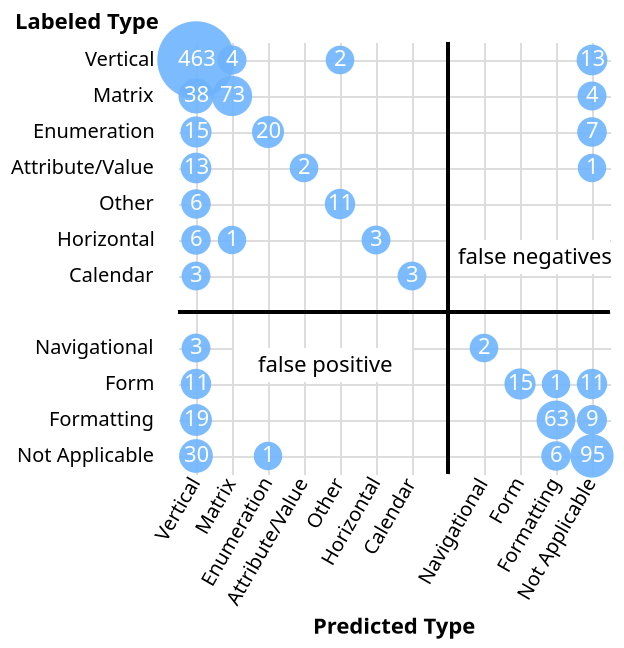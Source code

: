 {
  "$schema": "https://vega.github.io/schema/vega/v5.json",
  "description": "Confusion matrix from raw data, encoding count with size. (Figure 5 from @jhoffswell and @zcliu's ['Interactive Repair of Tables Extracted from PDF Documents on Mobile Devices'](https://idl.cs.washington.edu/files/2019-InteractiveTableRepair-CHI.pdf).)",
  "autosize": "pad",
  "padding": 5,
  "style": "cell",
  "data": [
    {
      "name": "source_0",
      "values": [
        {
          "type_ORIG": "Enumeration",
          "type_PREDICT": "Enumeration",
          "type_SIMPLE": "Vertical"
        },
        {
          "type_ORIG": "Not Applicable",
          "type_PREDICT": "Formatting",
          "type_SIMPLE": "Layout"
        },
        {
          "type_ORIG": "Vertical",
          "type_PREDICT": "Vertical",
          "type_SIMPLE": "Vertical"
        },
        {
          "type_ORIG": "Form",
          "type_PREDICT": "Vertical",
          "type_SIMPLE": "Layout"
        },
        {
          "type_ORIG": "Formatting",
          "type_PREDICT": "Formatting",
          "type_SIMPLE": "Layout"
        },
        {
          "type_ORIG": "Vertical",
          "type_PREDICT": "Vertical",
          "type_SIMPLE": "Vertical"
        },
        {
          "type_ORIG": "Matrix",
          "type_PREDICT": "Vertical",
          "type_SIMPLE": "Matrix"
        },
        {
          "type_ORIG": "Vertical",
          "type_PREDICT": "Vertical",
          "type_SIMPLE": "Vertical"
        },
        {
          "type_ORIG": "Vertical",
          "type_PREDICT": "Vertical",
          "type_SIMPLE": "Vertical"
        },
        {
          "type_ORIG": "Vertical",
          "type_PREDICT": "Vertical",
          "type_SIMPLE": "Vertical"
        },
        {
          "type_ORIG": "Vertical",
          "type_PREDICT": "Vertical",
          "type_SIMPLE": "Vertical"
        },
        {
          "type_ORIG": "Horizontal",
          "type_PREDICT": "Vertical",
          "type_SIMPLE": "Horizontal"
        },
        {
          "type_ORIG": "Navigational",
          "type_PREDICT": "Vertical",
          "type_SIMPLE": "Layout"
        },
        {
          "type_ORIG": "Vertical",
          "type_PREDICT": "Vertical",
          "type_SIMPLE": "Vertical"
        },
        {
          "type_ORIG": "Formatting",
          "type_PREDICT": "Formatting",
          "type_SIMPLE": "Layout"
        },
        {
          "type_ORIG": "Vertical",
          "type_PREDICT": "Vertical",
          "type_SIMPLE": "Vertical"
        },
        {
          "type_ORIG": "Not Applicable",
          "type_PREDICT": "Not Applicable",
          "type_SIMPLE": "Layout"
        },
        {
          "type_ORIG": "Vertical",
          "type_PREDICT": "Vertical",
          "type_SIMPLE": "Vertical"
        },
        {
          "type_ORIG": "Formatting",
          "type_PREDICT": "Formatting",
          "type_SIMPLE": "Layout"
        },
        {
          "type_ORIG": "Vertical",
          "type_PREDICT": "Vertical",
          "type_SIMPLE": "Vertical"
        },
        {
          "type_ORIG": "Vertical",
          "type_PREDICT": "Vertical",
          "type_SIMPLE": "Vertical"
        },
        {
          "type_ORIG": "Enumeration",
          "type_PREDICT": "Enumeration",
          "type_SIMPLE": "Vertical"
        },
        {
          "type_ORIG": "Vertical",
          "type_PREDICT": "Vertical",
          "type_SIMPLE": "Vertical"
        },
        {
          "type_ORIG": "Matrix",
          "type_PREDICT": "Matrix",
          "type_SIMPLE": "Matrix"
        },
        {
          "type_ORIG": "Vertical",
          "type_PREDICT": "Vertical",
          "type_SIMPLE": "Vertical"
        },
        {
          "type_ORIG": "Not Applicable",
          "type_PREDICT": "Vertical",
          "type_SIMPLE": "Layout"
        },
        {
          "type_ORIG": "Vertical",
          "type_PREDICT": "Vertical",
          "type_SIMPLE": "Vertical"
        },
        {
          "type_ORIG": "Not Applicable",
          "type_PREDICT": "Not Applicable",
          "type_SIMPLE": "Layout"
        },
        {
          "type_ORIG": "Vertical",
          "type_PREDICT": "Vertical",
          "type_SIMPLE": "Vertical"
        },
        {
          "type_ORIG": "Vertical",
          "type_PREDICT": "Vertical",
          "type_SIMPLE": "Vertical"
        },
        {
          "type_ORIG": "Vertical",
          "type_PREDICT": "Vertical",
          "type_SIMPLE": "Vertical"
        },
        {
          "type_ORIG": "Not Applicable",
          "type_PREDICT": "Not Applicable",
          "type_SIMPLE": "Layout"
        },
        {
          "type_ORIG": "Vertical",
          "type_PREDICT": "Vertical",
          "type_SIMPLE": "Vertical"
        },
        {
          "type_ORIG": "Formatting",
          "type_PREDICT": "Formatting",
          "type_SIMPLE": "Layout"
        },
        {
          "type_ORIG": "Not Applicable",
          "type_PREDICT": "Not Applicable",
          "type_SIMPLE": "Layout"
        },
        {
          "type_ORIG": "Vertical",
          "type_PREDICT": "Vertical",
          "type_SIMPLE": "Vertical"
        },
        {
          "type_ORIG": "Vertical",
          "type_PREDICT": "Vertical",
          "type_SIMPLE": "Vertical"
        },
        {
          "type_ORIG": "Vertical",
          "type_PREDICT": "Vertical",
          "type_SIMPLE": "Vertical"
        },
        {"type_ORIG": "Form", "type_PREDICT": "Form", "type_SIMPLE": "Layout"},
        {
          "type_ORIG": "Formatting",
          "type_PREDICT": "Formatting",
          "type_SIMPLE": "Layout"
        },
        {
          "type_ORIG": "Vertical",
          "type_PREDICT": "Vertical",
          "type_SIMPLE": "Vertical"
        },
        {
          "type_ORIG": "Vertical",
          "type_PREDICT": "Vertical",
          "type_SIMPLE": "Vertical"
        },
        {
          "type_ORIG": "Vertical",
          "type_PREDICT": "Vertical",
          "type_SIMPLE": "Vertical"
        },
        {
          "type_ORIG": "Enumeration",
          "type_PREDICT": "Not Applicable",
          "type_SIMPLE": "Vertical"
        },
        {
          "type_ORIG": "Form",
          "type_PREDICT": "Not Applicable",
          "type_SIMPLE": "Layout"
        },
        {
          "type_ORIG": "Matrix",
          "type_PREDICT": "Matrix",
          "type_SIMPLE": "Matrix"
        },
        {
          "type_ORIG": "Matrix",
          "type_PREDICT": "Matrix",
          "type_SIMPLE": "Matrix"
        },
        {
          "type_ORIG": "Vertical",
          "type_PREDICT": "Vertical",
          "type_SIMPLE": "Vertical"
        },
        {
          "type_ORIG": "Vertical",
          "type_PREDICT": "Vertical",
          "type_SIMPLE": "Vertical"
        },
        {
          "type_ORIG": "Vertical",
          "type_PREDICT": "Vertical",
          "type_SIMPLE": "Vertical"
        },
        {
          "type_ORIG": "Formatting",
          "type_PREDICT": "Formatting",
          "type_SIMPLE": "Layout"
        },
        {
          "type_ORIG": "Vertical",
          "type_PREDICT": "Vertical",
          "type_SIMPLE": "Vertical"
        },
        {
          "type_ORIG": "Formatting",
          "type_PREDICT": "Formatting",
          "type_SIMPLE": "Layout"
        },
        {
          "type_ORIG": "Vertical",
          "type_PREDICT": "Vertical",
          "type_SIMPLE": "Vertical"
        },
        {"type_ORIG": "Other", "type_PREDICT": "Other", "type_SIMPLE": "Other"},
        {
          "type_ORIG": "Not Applicable",
          "type_PREDICT": "Not Applicable",
          "type_SIMPLE": "Layout"
        },
        {
          "type_ORIG": "Matrix",
          "type_PREDICT": "Matrix",
          "type_SIMPLE": "Matrix"
        },
        {
          "type_ORIG": "Not Applicable",
          "type_PREDICT": "Not Applicable",
          "type_SIMPLE": "Layout"
        },
        {
          "type_ORIG": "Vertical",
          "type_PREDICT": "Vertical",
          "type_SIMPLE": "Vertical"
        },
        {
          "type_ORIG": "Form",
          "type_PREDICT": "Vertical",
          "type_SIMPLE": "Layout"
        },
        {
          "type_ORIG": "Formatting",
          "type_PREDICT": "Formatting",
          "type_SIMPLE": "Layout"
        },
        {
          "type_ORIG": "Vertical",
          "type_PREDICT": "Vertical",
          "type_SIMPLE": "Vertical"
        },
        {
          "type_ORIG": "Formatting",
          "type_PREDICT": "Formatting",
          "type_SIMPLE": "Layout"
        },
        {
          "type_ORIG": "Vertical",
          "type_PREDICT": "Vertical",
          "type_SIMPLE": "Vertical"
        },
        {
          "type_ORIG": "Other",
          "type_PREDICT": "Vertical",
          "type_SIMPLE": "Other"
        },
        {
          "type_ORIG": "Formatting",
          "type_PREDICT": "Formatting",
          "type_SIMPLE": "Layout"
        },
        {"type_ORIG": "Other", "type_PREDICT": "Other", "type_SIMPLE": "Other"},
        {
          "type_ORIG": "Matrix",
          "type_PREDICT": "Vertical",
          "type_SIMPLE": "Matrix"
        },
        {
          "type_ORIG": "Enumeration",
          "type_PREDICT": "Not Applicable",
          "type_SIMPLE": "Vertical"
        },
        {
          "type_ORIG": "Vertical",
          "type_PREDICT": "Vertical",
          "type_SIMPLE": "Vertical"
        },
        {
          "type_ORIG": "Matrix",
          "type_PREDICT": "Matrix",
          "type_SIMPLE": "Matrix"
        },
        {
          "type_ORIG": "Vertical",
          "type_PREDICT": "Vertical",
          "type_SIMPLE": "Vertical"
        },
        {
          "type_ORIG": "Vertical",
          "type_PREDICT": "Vertical",
          "type_SIMPLE": "Vertical"
        },
        {
          "type_ORIG": "Vertical",
          "type_PREDICT": "Vertical",
          "type_SIMPLE": "Vertical"
        },
        {
          "type_ORIG": "Vertical",
          "type_PREDICT": "Vertical",
          "type_SIMPLE": "Vertical"
        },
        {
          "type_ORIG": "Not Applicable",
          "type_PREDICT": "Not Applicable",
          "type_SIMPLE": "Layout"
        },
        {
          "type_ORIG": "Formatting",
          "type_PREDICT": "Formatting",
          "type_SIMPLE": "Layout"
        },
        {"type_ORIG": "Other", "type_PREDICT": "Other", "type_SIMPLE": "Other"},
        {
          "type_ORIG": "Vertical",
          "type_PREDICT": "Vertical",
          "type_SIMPLE": "Vertical"
        },
        {
          "type_ORIG": "Not Applicable",
          "type_PREDICT": "Vertical",
          "type_SIMPLE": "Layout"
        },
        {
          "type_ORIG": "Vertical",
          "type_PREDICT": "Vertical",
          "type_SIMPLE": "Vertical"
        },
        {
          "type_ORIG": "Matrix",
          "type_PREDICT": "Matrix",
          "type_SIMPLE": "Matrix"
        },
        {
          "type_ORIG": "Matrix",
          "type_PREDICT": "Matrix",
          "type_SIMPLE": "Matrix"
        },
        {
          "type_ORIG": "Vertical",
          "type_PREDICT": "Vertical",
          "type_SIMPLE": "Vertical"
        },
        {
          "type_ORIG": "Not Applicable",
          "type_PREDICT": "Not Applicable",
          "type_SIMPLE": "Layout"
        },
        {
          "type_ORIG": "Vertical",
          "type_PREDICT": "Vertical",
          "type_SIMPLE": "Vertical"
        },
        {
          "type_ORIG": "Vertical",
          "type_PREDICT": "Vertical",
          "type_SIMPLE": "Vertical"
        },
        {
          "type_ORIG": "Calendar",
          "type_PREDICT": "Vertical",
          "type_SIMPLE": "Layout"
        },
        {
          "type_ORIG": "Vertical",
          "type_PREDICT": "Vertical",
          "type_SIMPLE": "Vertical"
        },
        {
          "type_ORIG": "Matrix",
          "type_PREDICT": "Matrix",
          "type_SIMPLE": "Matrix"
        },
        {
          "type_ORIG": "Vertical",
          "type_PREDICT": "Vertical",
          "type_SIMPLE": "Vertical"
        },
        {
          "type_ORIG": "Not Applicable",
          "type_PREDICT": "Not Applicable",
          "type_SIMPLE": "Layout"
        },
        {
          "type_ORIG": "Formatting",
          "type_PREDICT": "Formatting",
          "type_SIMPLE": "Layout"
        },
        {
          "type_ORIG": "Vertical",
          "type_PREDICT": "Vertical",
          "type_SIMPLE": "Vertical"
        },
        {
          "type_ORIG": "Vertical",
          "type_PREDICT": "Vertical",
          "type_SIMPLE": "Vertical"
        },
        {
          "type_ORIG": "Vertical",
          "type_PREDICT": "Vertical",
          "type_SIMPLE": "Vertical"
        },
        {
          "type_ORIG": "Matrix",
          "type_PREDICT": "Matrix",
          "type_SIMPLE": "Matrix"
        },
        {
          "type_ORIG": "Attribute/Value",
          "type_PREDICT": "Vertical",
          "type_SIMPLE": "Vertical"
        },
        {
          "type_ORIG": "Attribute/Value",
          "type_PREDICT": "Vertical",
          "type_SIMPLE": "Vertical"
        },
        {
          "type_ORIG": "Vertical",
          "type_PREDICT": "Vertical",
          "type_SIMPLE": "Vertical"
        },
        {
          "type_ORIG": "Vertical",
          "type_PREDICT": "Vertical",
          "type_SIMPLE": "Vertical"
        },
        {
          "type_ORIG": "Vertical",
          "type_PREDICT": "Vertical",
          "type_SIMPLE": "Vertical"
        },
        {
          "type_ORIG": "Enumeration",
          "type_PREDICT": "Enumeration",
          "type_SIMPLE": "Vertical"
        },
        {
          "type_ORIG": "Vertical",
          "type_PREDICT": "Vertical",
          "type_SIMPLE": "Vertical"
        },
        {
          "type_ORIG": "Vertical",
          "type_PREDICT": "Vertical",
          "type_SIMPLE": "Vertical"
        },
        {
          "type_ORIG": "Formatting",
          "type_PREDICT": "Not Applicable",
          "type_SIMPLE": "Layout"
        },
        {
          "type_ORIG": "Vertical",
          "type_PREDICT": "Matrix",
          "type_SIMPLE": "Vertical"
        },
        {
          "type_ORIG": "Vertical",
          "type_PREDICT": "Vertical",
          "type_SIMPLE": "Vertical"
        },
        {
          "type_ORIG": "Formatting",
          "type_PREDICT": "Formatting",
          "type_SIMPLE": "Layout"
        },
        {
          "type_ORIG": "Vertical",
          "type_PREDICT": "Vertical",
          "type_SIMPLE": "Vertical"
        },
        {
          "type_ORIG": "Not Applicable",
          "type_PREDICT": "Not Applicable",
          "type_SIMPLE": "Layout"
        },
        {
          "type_ORIG": "Vertical",
          "type_PREDICT": "Not Applicable",
          "type_SIMPLE": "Vertical"
        },
        {
          "type_ORIG": "Vertical",
          "type_PREDICT": "Vertical",
          "type_SIMPLE": "Vertical"
        },
        {
          "type_ORIG": "Matrix",
          "type_PREDICT": "Vertical",
          "type_SIMPLE": "Matrix"
        },
        {
          "type_ORIG": "Formatting",
          "type_PREDICT": "Formatting",
          "type_SIMPLE": "Layout"
        },
        {
          "type_ORIG": "Not Applicable",
          "type_PREDICT": "Not Applicable",
          "type_SIMPLE": "Layout"
        },
        {
          "type_ORIG": "Vertical",
          "type_PREDICT": "Vertical",
          "type_SIMPLE": "Vertical"
        },
        {
          "type_ORIG": "Vertical",
          "type_PREDICT": "Vertical",
          "type_SIMPLE": "Vertical"
        },
        {
          "type_ORIG": "Not Applicable",
          "type_PREDICT": "Not Applicable",
          "type_SIMPLE": "Layout"
        },
        {
          "type_ORIG": "Vertical",
          "type_PREDICT": "Vertical",
          "type_SIMPLE": "Vertical"
        },
        {
          "type_ORIG": "Not Applicable",
          "type_PREDICT": "Not Applicable",
          "type_SIMPLE": "Layout"
        },
        {
          "type_ORIG": "Vertical",
          "type_PREDICT": "Vertical",
          "type_SIMPLE": "Vertical"
        },
        {
          "type_ORIG": "Formatting",
          "type_PREDICT": "Vertical",
          "type_SIMPLE": "Layout"
        },
        {
          "type_ORIG": "Other",
          "type_PREDICT": "Vertical",
          "type_SIMPLE": "Other"
        },
        {
          "type_ORIG": "Matrix",
          "type_PREDICT": "Matrix",
          "type_SIMPLE": "Matrix"
        },
        {
          "type_ORIG": "Vertical",
          "type_PREDICT": "Vertical",
          "type_SIMPLE": "Vertical"
        },
        {
          "type_ORIG": "Not Applicable",
          "type_PREDICT": "Not Applicable",
          "type_SIMPLE": "Layout"
        },
        {
          "type_ORIG": "Enumeration",
          "type_PREDICT": "Enumeration",
          "type_SIMPLE": "Vertical"
        },
        {
          "type_ORIG": "Not Applicable",
          "type_PREDICT": "Not Applicable",
          "type_SIMPLE": "Layout"
        },
        {
          "type_ORIG": "Matrix",
          "type_PREDICT": "Vertical",
          "type_SIMPLE": "Matrix"
        },
        {
          "type_ORIG": "Enumeration",
          "type_PREDICT": "Vertical",
          "type_SIMPLE": "Vertical"
        },
        {
          "type_ORIG": "Vertical",
          "type_PREDICT": "Not Applicable",
          "type_SIMPLE": "Vertical"
        },
        {
          "type_ORIG": "Not Applicable",
          "type_PREDICT": "Not Applicable",
          "type_SIMPLE": "Layout"
        },
        {
          "type_ORIG": "Vertical",
          "type_PREDICT": "Vertical",
          "type_SIMPLE": "Vertical"
        },
        {
          "type_ORIG": "Not Applicable",
          "type_PREDICT": "Enumeration",
          "type_SIMPLE": "Layout"
        },
        {
          "type_ORIG": "Not Applicable",
          "type_PREDICT": "Not Applicable",
          "type_SIMPLE": "Layout"
        },
        {
          "type_ORIG": "Vertical",
          "type_PREDICT": "Vertical",
          "type_SIMPLE": "Vertical"
        },
        {
          "type_ORIG": "Vertical",
          "type_PREDICT": "Vertical",
          "type_SIMPLE": "Vertical"
        },
        {
          "type_ORIG": "Not Applicable",
          "type_PREDICT": "Not Applicable",
          "type_SIMPLE": "Layout"
        },
        {
          "type_ORIG": "Vertical",
          "type_PREDICT": "Vertical",
          "type_SIMPLE": "Vertical"
        },
        {
          "type_ORIG": "Calendar",
          "type_PREDICT": "Calendar",
          "type_SIMPLE": "Layout"
        },
        {
          "type_ORIG": "Form",
          "type_PREDICT": "Formatting",
          "type_SIMPLE": "Layout"
        },
        {
          "type_ORIG": "Formatting",
          "type_PREDICT": "Formatting",
          "type_SIMPLE": "Layout"
        },
        {
          "type_ORIG": "Matrix",
          "type_PREDICT": "Vertical",
          "type_SIMPLE": "Matrix"
        },
        {
          "type_ORIG": "Vertical",
          "type_PREDICT": "Vertical",
          "type_SIMPLE": "Vertical"
        },
        {
          "type_ORIG": "Matrix",
          "type_PREDICT": "Vertical",
          "type_SIMPLE": "Matrix"
        },
        {
          "type_ORIG": "Matrix",
          "type_PREDICT": "Vertical",
          "type_SIMPLE": "Matrix"
        },
        {"type_ORIG": "Other", "type_PREDICT": "Other", "type_SIMPLE": "Other"},
        {
          "type_ORIG": "Vertical",
          "type_PREDICT": "Vertical",
          "type_SIMPLE": "Vertical"
        },
        {
          "type_ORIG": "Vertical",
          "type_PREDICT": "Vertical",
          "type_SIMPLE": "Vertical"
        },
        {
          "type_ORIG": "Not Applicable",
          "type_PREDICT": "Vertical",
          "type_SIMPLE": "Layout"
        },
        {
          "type_ORIG": "Vertical",
          "type_PREDICT": "Vertical",
          "type_SIMPLE": "Vertical"
        },
        {
          "type_ORIG": "Matrix",
          "type_PREDICT": "Vertical",
          "type_SIMPLE": "Matrix"
        },
        {
          "type_ORIG": "Formatting",
          "type_PREDICT": "Formatting",
          "type_SIMPLE": "Layout"
        },
        {
          "type_ORIG": "Vertical",
          "type_PREDICT": "Vertical",
          "type_SIMPLE": "Vertical"
        },
        {
          "type_ORIG": "Enumeration",
          "type_PREDICT": "Vertical",
          "type_SIMPLE": "Vertical"
        },
        {
          "type_ORIG": "Vertical",
          "type_PREDICT": "Vertical",
          "type_SIMPLE": "Vertical"
        },
        {
          "type_ORIG": "Vertical",
          "type_PREDICT": "Vertical",
          "type_SIMPLE": "Vertical"
        },
        {
          "type_ORIG": "Vertical",
          "type_PREDICT": "Vertical",
          "type_SIMPLE": "Vertical"
        },
        {
          "type_ORIG": "Vertical",
          "type_PREDICT": "Vertical",
          "type_SIMPLE": "Vertical"
        },
        {
          "type_ORIG": "Vertical",
          "type_PREDICT": "Vertical",
          "type_SIMPLE": "Vertical"
        },
        {
          "type_ORIG": "Vertical",
          "type_PREDICT": "Vertical",
          "type_SIMPLE": "Vertical"
        },
        {
          "type_ORIG": "Vertical",
          "type_PREDICT": "Vertical",
          "type_SIMPLE": "Vertical"
        },
        {
          "type_ORIG": "Attribute/Value",
          "type_PREDICT": "Vertical",
          "type_SIMPLE": "Vertical"
        },
        {
          "type_ORIG": "Matrix",
          "type_PREDICT": "Matrix",
          "type_SIMPLE": "Matrix"
        },
        {
          "type_ORIG": "Matrix",
          "type_PREDICT": "Matrix",
          "type_SIMPLE": "Matrix"
        },
        {
          "type_ORIG": "Vertical",
          "type_PREDICT": "Vertical",
          "type_SIMPLE": "Vertical"
        },
        {
          "type_ORIG": "Vertical",
          "type_PREDICT": "Vertical",
          "type_SIMPLE": "Vertical"
        },
        {
          "type_ORIG": "Vertical",
          "type_PREDICT": "Not Applicable",
          "type_SIMPLE": "Vertical"
        },
        {
          "type_ORIG": "Matrix",
          "type_PREDICT": "Matrix",
          "type_SIMPLE": "Matrix"
        },
        {
          "type_ORIG": "Vertical",
          "type_PREDICT": "Vertical",
          "type_SIMPLE": "Vertical"
        },
        {
          "type_ORIG": "Vertical",
          "type_PREDICT": "Vertical",
          "type_SIMPLE": "Vertical"
        },
        {
          "type_ORIG": "Vertical",
          "type_PREDICT": "Other",
          "type_SIMPLE": "Vertical"
        },
        {
          "type_ORIG": "Matrix",
          "type_PREDICT": "Matrix",
          "type_SIMPLE": "Matrix"
        },
        {
          "type_ORIG": "Matrix",
          "type_PREDICT": "Matrix",
          "type_SIMPLE": "Matrix"
        },
        {
          "type_ORIG": "Vertical",
          "type_PREDICT": "Vertical",
          "type_SIMPLE": "Vertical"
        },
        {
          "type_ORIG": "Vertical",
          "type_PREDICT": "Vertical",
          "type_SIMPLE": "Vertical"
        },
        {
          "type_ORIG": "Formatting",
          "type_PREDICT": "Formatting",
          "type_SIMPLE": "Layout"
        },
        {
          "type_ORIG": "Vertical",
          "type_PREDICT": "Vertical",
          "type_SIMPLE": "Vertical"
        },
        {"type_ORIG": "Form", "type_PREDICT": "Form", "type_SIMPLE": "Layout"},
        {
          "type_ORIG": "Vertical",
          "type_PREDICT": "Vertical",
          "type_SIMPLE": "Vertical"
        },
        {
          "type_ORIG": "Not Applicable",
          "type_PREDICT": "Not Applicable",
          "type_SIMPLE": "Layout"
        },
        {
          "type_ORIG": "Not Applicable",
          "type_PREDICT": "Formatting",
          "type_SIMPLE": "Layout"
        },
        {
          "type_ORIG": "Vertical",
          "type_PREDICT": "Vertical",
          "type_SIMPLE": "Vertical"
        },
        {
          "type_ORIG": "Vertical",
          "type_PREDICT": "Vertical",
          "type_SIMPLE": "Vertical"
        },
        {
          "type_ORIG": "Vertical",
          "type_PREDICT": "Vertical",
          "type_SIMPLE": "Vertical"
        },
        {
          "type_ORIG": "Vertical",
          "type_PREDICT": "Vertical",
          "type_SIMPLE": "Vertical"
        },
        {
          "type_ORIG": "Vertical",
          "type_PREDICT": "Vertical",
          "type_SIMPLE": "Vertical"
        },
        {
          "type_ORIG": "Matrix",
          "type_PREDICT": "Vertical",
          "type_SIMPLE": "Matrix"
        },
        {
          "type_ORIG": "Form",
          "type_PREDICT": "Vertical",
          "type_SIMPLE": "Layout"
        },
        {
          "type_ORIG": "Attribute/Value",
          "type_PREDICT": "Vertical",
          "type_SIMPLE": "Vertical"
        },
        {
          "type_ORIG": "Vertical",
          "type_PREDICT": "Vertical",
          "type_SIMPLE": "Vertical"
        },
        {
          "type_ORIG": "Enumeration",
          "type_PREDICT": "Enumeration",
          "type_SIMPLE": "Vertical"
        },
        {
          "type_ORIG": "Attribute/Value",
          "type_PREDICT": "Vertical",
          "type_SIMPLE": "Vertical"
        },
        {"type_ORIG": "Form", "type_PREDICT": "Form", "type_SIMPLE": "Layout"},
        {
          "type_ORIG": "Vertical",
          "type_PREDICT": "Vertical",
          "type_SIMPLE": "Vertical"
        },
        {
          "type_ORIG": "Formatting",
          "type_PREDICT": "Formatting",
          "type_SIMPLE": "Layout"
        },
        {
          "type_ORIG": "Vertical",
          "type_PREDICT": "Vertical",
          "type_SIMPLE": "Vertical"
        },
        {
          "type_ORIG": "Horizontal",
          "type_PREDICT": "Vertical",
          "type_SIMPLE": "Horizontal"
        },
        {
          "type_ORIG": "Matrix",
          "type_PREDICT": "Matrix",
          "type_SIMPLE": "Matrix"
        },
        {
          "type_ORIG": "Vertical",
          "type_PREDICT": "Vertical",
          "type_SIMPLE": "Vertical"
        },
        {
          "type_ORIG": "Vertical",
          "type_PREDICT": "Vertical",
          "type_SIMPLE": "Vertical"
        },
        {
          "type_ORIG": "Formatting",
          "type_PREDICT": "Not Applicable",
          "type_SIMPLE": "Layout"
        },
        {
          "type_ORIG": "Not Applicable",
          "type_PREDICT": "Vertical",
          "type_SIMPLE": "Layout"
        },
        {
          "type_ORIG": "Matrix",
          "type_PREDICT": "Vertical",
          "type_SIMPLE": "Matrix"
        },
        {
          "type_ORIG": "Formatting",
          "type_PREDICT": "Formatting",
          "type_SIMPLE": "Layout"
        },
        {
          "type_ORIG": "Vertical",
          "type_PREDICT": "Vertical",
          "type_SIMPLE": "Vertical"
        },
        {
          "type_ORIG": "Vertical",
          "type_PREDICT": "Vertical",
          "type_SIMPLE": "Vertical"
        },
        {
          "type_ORIG": "Formatting",
          "type_PREDICT": "Not Applicable",
          "type_SIMPLE": "Layout"
        },
        {
          "type_ORIG": "Matrix",
          "type_PREDICT": "Matrix",
          "type_SIMPLE": "Matrix"
        },
        {
          "type_ORIG": "Not Applicable",
          "type_PREDICT": "Not Applicable",
          "type_SIMPLE": "Layout"
        },
        {
          "type_ORIG": "Vertical",
          "type_PREDICT": "Vertical",
          "type_SIMPLE": "Vertical"
        },
        {
          "type_ORIG": "Matrix",
          "type_PREDICT": "Vertical",
          "type_SIMPLE": "Matrix"
        },
        {
          "type_ORIG": "Vertical",
          "type_PREDICT": "Vertical",
          "type_SIMPLE": "Vertical"
        },
        {
          "type_ORIG": "Not Applicable",
          "type_PREDICT": "Not Applicable",
          "type_SIMPLE": "Layout"
        },
        {
          "type_ORIG": "Not Applicable",
          "type_PREDICT": "Not Applicable",
          "type_SIMPLE": "Layout"
        },
        {
          "type_ORIG": "Vertical",
          "type_PREDICT": "Vertical",
          "type_SIMPLE": "Vertical"
        },
        {
          "type_ORIG": "Matrix",
          "type_PREDICT": "Matrix",
          "type_SIMPLE": "Matrix"
        },
        {
          "type_ORIG": "Formatting",
          "type_PREDICT": "Formatting",
          "type_SIMPLE": "Layout"
        },
        {
          "type_ORIG": "Formatting",
          "type_PREDICT": "Not Applicable",
          "type_SIMPLE": "Layout"
        },
        {"type_ORIG": "Form", "type_PREDICT": "Form", "type_SIMPLE": "Layout"},
        {
          "type_ORIG": "Not Applicable",
          "type_PREDICT": "Vertical",
          "type_SIMPLE": "Layout"
        },
        {
          "type_ORIG": "Not Applicable",
          "type_PREDICT": "Vertical",
          "type_SIMPLE": "Layout"
        },
        {
          "type_ORIG": "Formatting",
          "type_PREDICT": "Formatting",
          "type_SIMPLE": "Layout"
        },
        {
          "type_ORIG": "Vertical",
          "type_PREDICT": "Vertical",
          "type_SIMPLE": "Vertical"
        },
        {
          "type_ORIG": "Vertical",
          "type_PREDICT": "Vertical",
          "type_SIMPLE": "Vertical"
        },
        {
          "type_ORIG": "Vertical",
          "type_PREDICT": "Vertical",
          "type_SIMPLE": "Vertical"
        },
        {
          "type_ORIG": "Calendar",
          "type_PREDICT": "Calendar",
          "type_SIMPLE": "Layout"
        },
        {
          "type_ORIG": "Vertical",
          "type_PREDICT": "Vertical",
          "type_SIMPLE": "Vertical"
        },
        {
          "type_ORIG": "Not Applicable",
          "type_PREDICT": "Not Applicable",
          "type_SIMPLE": "Layout"
        },
        {
          "type_ORIG": "Vertical",
          "type_PREDICT": "Vertical",
          "type_SIMPLE": "Vertical"
        },
        {"type_ORIG": "Other", "type_PREDICT": "Other", "type_SIMPLE": "Other"},
        {
          "type_ORIG": "Vertical",
          "type_PREDICT": "Vertical",
          "type_SIMPLE": "Vertical"
        },
        {
          "type_ORIG": "Vertical",
          "type_PREDICT": "Vertical",
          "type_SIMPLE": "Vertical"
        },
        {
          "type_ORIG": "Not Applicable",
          "type_PREDICT": "Not Applicable",
          "type_SIMPLE": "Layout"
        },
        {
          "type_ORIG": "Vertical",
          "type_PREDICT": "Vertical",
          "type_SIMPLE": "Vertical"
        },
        {
          "type_ORIG": "Vertical",
          "type_PREDICT": "Vertical",
          "type_SIMPLE": "Vertical"
        },
        {
          "type_ORIG": "Matrix",
          "type_PREDICT": "Matrix",
          "type_SIMPLE": "Matrix"
        },
        {
          "type_ORIG": "Not Applicable",
          "type_PREDICT": "Not Applicable",
          "type_SIMPLE": "Layout"
        },
        {
          "type_ORIG": "Matrix",
          "type_PREDICT": "Vertical",
          "type_SIMPLE": "Matrix"
        },
        {
          "type_ORIG": "Formatting",
          "type_PREDICT": "Vertical",
          "type_SIMPLE": "Layout"
        },
        {
          "type_ORIG": "Formatting",
          "type_PREDICT": "Formatting",
          "type_SIMPLE": "Layout"
        },
        {
          "type_ORIG": "Enumeration",
          "type_PREDICT": "Vertical",
          "type_SIMPLE": "Vertical"
        },
        {
          "type_ORIG": "Vertical",
          "type_PREDICT": "Vertical",
          "type_SIMPLE": "Vertical"
        },
        {
          "type_ORIG": "Vertical",
          "type_PREDICT": "Vertical",
          "type_SIMPLE": "Vertical"
        },
        {
          "type_ORIG": "Attribute/Value",
          "type_PREDICT": "Vertical",
          "type_SIMPLE": "Vertical"
        },
        {
          "type_ORIG": "Not Applicable",
          "type_PREDICT": "Not Applicable",
          "type_SIMPLE": "Layout"
        },
        {
          "type_ORIG": "Not Applicable",
          "type_PREDICT": "Vertical",
          "type_SIMPLE": "Layout"
        },
        {
          "type_ORIG": "Vertical",
          "type_PREDICT": "Not Applicable",
          "type_SIMPLE": "Vertical"
        },
        {
          "type_ORIG": "Vertical",
          "type_PREDICT": "Vertical",
          "type_SIMPLE": "Vertical"
        },
        {
          "type_ORIG": "Vertical",
          "type_PREDICT": "Vertical",
          "type_SIMPLE": "Vertical"
        },
        {
          "type_ORIG": "Vertical",
          "type_PREDICT": "Vertical",
          "type_SIMPLE": "Vertical"
        },
        {
          "type_ORIG": "Vertical",
          "type_PREDICT": "Vertical",
          "type_SIMPLE": "Vertical"
        },
        {
          "type_ORIG": "Vertical",
          "type_PREDICT": "Vertical",
          "type_SIMPLE": "Vertical"
        },
        {
          "type_ORIG": "Navigational",
          "type_PREDICT": "Vertical",
          "type_SIMPLE": "Layout"
        },
        {
          "type_ORIG": "Vertical",
          "type_PREDICT": "Vertical",
          "type_SIMPLE": "Vertical"
        },
        {
          "type_ORIG": "Matrix",
          "type_PREDICT": "Matrix",
          "type_SIMPLE": "Matrix"
        },
        {
          "type_ORIG": "Vertical",
          "type_PREDICT": "Vertical",
          "type_SIMPLE": "Vertical"
        },
        {
          "type_ORIG": "Vertical",
          "type_PREDICT": "Vertical",
          "type_SIMPLE": "Vertical"
        },
        {
          "type_ORIG": "Vertical",
          "type_PREDICT": "Vertical",
          "type_SIMPLE": "Vertical"
        },
        {
          "type_ORIG": "Calendar",
          "type_PREDICT": "Vertical",
          "type_SIMPLE": "Layout"
        },
        {
          "type_ORIG": "Vertical",
          "type_PREDICT": "Vertical",
          "type_SIMPLE": "Vertical"
        },
        {
          "type_ORIG": "Matrix",
          "type_PREDICT": "Matrix",
          "type_SIMPLE": "Matrix"
        },
        {
          "type_ORIG": "Formatting",
          "type_PREDICT": "Formatting",
          "type_SIMPLE": "Layout"
        },
        {
          "type_ORIG": "Vertical",
          "type_PREDICT": "Vertical",
          "type_SIMPLE": "Vertical"
        },
        {
          "type_ORIG": "Vertical",
          "type_PREDICT": "Vertical",
          "type_SIMPLE": "Vertical"
        },
        {
          "type_ORIG": "Enumeration",
          "type_PREDICT": "Enumeration",
          "type_SIMPLE": "Vertical"
        },
        {
          "type_ORIG": "Vertical",
          "type_PREDICT": "Vertical",
          "type_SIMPLE": "Vertical"
        },
        {
          "type_ORIG": "Vertical",
          "type_PREDICT": "Vertical",
          "type_SIMPLE": "Vertical"
        },
        {
          "type_ORIG": "Vertical",
          "type_PREDICT": "Vertical",
          "type_SIMPLE": "Vertical"
        },
        {
          "type_ORIG": "Not Applicable",
          "type_PREDICT": "Not Applicable",
          "type_SIMPLE": "Layout"
        },
        {
          "type_ORIG": "Not Applicable",
          "type_PREDICT": "Not Applicable",
          "type_SIMPLE": "Layout"
        },
        {
          "type_ORIG": "Vertical",
          "type_PREDICT": "Matrix",
          "type_SIMPLE": "Vertical"
        },
        {
          "type_ORIG": "Vertical",
          "type_PREDICT": "Vertical",
          "type_SIMPLE": "Vertical"
        },
        {
          "type_ORIG": "Vertical",
          "type_PREDICT": "Vertical",
          "type_SIMPLE": "Vertical"
        },
        {
          "type_ORIG": "Vertical",
          "type_PREDICT": "Vertical",
          "type_SIMPLE": "Vertical"
        },
        {
          "type_ORIG": "Formatting",
          "type_PREDICT": "Formatting",
          "type_SIMPLE": "Layout"
        },
        {
          "type_ORIG": "Matrix",
          "type_PREDICT": "Matrix",
          "type_SIMPLE": "Matrix"
        },
        {
          "type_ORIG": "Vertical",
          "type_PREDICT": "Vertical",
          "type_SIMPLE": "Vertical"
        },
        {
          "type_ORIG": "Vertical",
          "type_PREDICT": "Vertical",
          "type_SIMPLE": "Vertical"
        },
        {
          "type_ORIG": "Formatting",
          "type_PREDICT": "Vertical",
          "type_SIMPLE": "Layout"
        },
        {
          "type_ORIG": "Vertical",
          "type_PREDICT": "Vertical",
          "type_SIMPLE": "Vertical"
        },
        {
          "type_ORIG": "Enumeration",
          "type_PREDICT": "Vertical",
          "type_SIMPLE": "Vertical"
        },
        {
          "type_ORIG": "Not Applicable",
          "type_PREDICT": "Not Applicable",
          "type_SIMPLE": "Layout"
        },
        {
          "type_ORIG": "Not Applicable",
          "type_PREDICT": "Not Applicable",
          "type_SIMPLE": "Layout"
        },
        {
          "type_ORIG": "Formatting",
          "type_PREDICT": "Formatting",
          "type_SIMPLE": "Layout"
        },
        {
          "type_ORIG": "Formatting",
          "type_PREDICT": "Vertical",
          "type_SIMPLE": "Layout"
        },
        {
          "type_ORIG": "Vertical",
          "type_PREDICT": "Vertical",
          "type_SIMPLE": "Vertical"
        },
        {
          "type_ORIG": "Vertical",
          "type_PREDICT": "Vertical",
          "type_SIMPLE": "Vertical"
        },
        {
          "type_ORIG": "Vertical",
          "type_PREDICT": "Vertical",
          "type_SIMPLE": "Vertical"
        },
        {
          "type_ORIG": "Vertical",
          "type_PREDICT": "Vertical",
          "type_SIMPLE": "Vertical"
        },
        {
          "type_ORIG": "Vertical",
          "type_PREDICT": "Vertical",
          "type_SIMPLE": "Vertical"
        },
        {
          "type_ORIG": "Matrix",
          "type_PREDICT": "Vertical",
          "type_SIMPLE": "Matrix"
        },
        {
          "type_ORIG": "Matrix",
          "type_PREDICT": "Vertical",
          "type_SIMPLE": "Matrix"
        },
        {
          "type_ORIG": "Matrix",
          "type_PREDICT": "Vertical",
          "type_SIMPLE": "Matrix"
        },
        {
          "type_ORIG": "Matrix",
          "type_PREDICT": "Matrix",
          "type_SIMPLE": "Matrix"
        },
        {
          "type_ORIG": "Vertical",
          "type_PREDICT": "Vertical",
          "type_SIMPLE": "Vertical"
        },
        {
          "type_ORIG": "Not Applicable",
          "type_PREDICT": "Not Applicable",
          "type_SIMPLE": "Layout"
        },
        {
          "type_ORIG": "Vertical",
          "type_PREDICT": "Vertical",
          "type_SIMPLE": "Vertical"
        },
        {
          "type_ORIG": "Not Applicable",
          "type_PREDICT": "Vertical",
          "type_SIMPLE": "Layout"
        },
        {"type_ORIG": "Form", "type_PREDICT": "Form", "type_SIMPLE": "Layout"},
        {
          "type_ORIG": "Formatting",
          "type_PREDICT": "Not Applicable",
          "type_SIMPLE": "Layout"
        },
        {
          "type_ORIG": "Matrix",
          "type_PREDICT": "Vertical",
          "type_SIMPLE": "Matrix"
        },
        {
          "type_ORIG": "Enumeration",
          "type_PREDICT": "Vertical",
          "type_SIMPLE": "Vertical"
        },
        {
          "type_ORIG": "Vertical",
          "type_PREDICT": "Vertical",
          "type_SIMPLE": "Vertical"
        },
        {
          "type_ORIG": "Vertical",
          "type_PREDICT": "Vertical",
          "type_SIMPLE": "Vertical"
        },
        {
          "type_ORIG": "Vertical",
          "type_PREDICT": "Vertical",
          "type_SIMPLE": "Vertical"
        },
        {
          "type_ORIG": "Formatting",
          "type_PREDICT": "Vertical",
          "type_SIMPLE": "Layout"
        },
        {
          "type_ORIG": "Formatting",
          "type_PREDICT": "Not Applicable",
          "type_SIMPLE": "Layout"
        },
        {
          "type_ORIG": "Vertical",
          "type_PREDICT": "Vertical",
          "type_SIMPLE": "Vertical"
        },
        {
          "type_ORIG": "Vertical",
          "type_PREDICT": "Vertical",
          "type_SIMPLE": "Vertical"
        },
        {
          "type_ORIG": "Not Applicable",
          "type_PREDICT": "Not Applicable",
          "type_SIMPLE": "Layout"
        },
        {
          "type_ORIG": "Vertical",
          "type_PREDICT": "Vertical",
          "type_SIMPLE": "Vertical"
        },
        {
          "type_ORIG": "Vertical",
          "type_PREDICT": "Vertical",
          "type_SIMPLE": "Vertical"
        },
        {
          "type_ORIG": "Not Applicable",
          "type_PREDICT": "Not Applicable",
          "type_SIMPLE": "Layout"
        },
        {
          "type_ORIG": "Not Applicable",
          "type_PREDICT": "Not Applicable",
          "type_SIMPLE": "Layout"
        },
        {
          "type_ORIG": "Vertical",
          "type_PREDICT": "Vertical",
          "type_SIMPLE": "Vertical"
        },
        {
          "type_ORIG": "Vertical",
          "type_PREDICT": "Vertical",
          "type_SIMPLE": "Vertical"
        },
        {
          "type_ORIG": "Vertical",
          "type_PREDICT": "Vertical",
          "type_SIMPLE": "Vertical"
        },
        {
          "type_ORIG": "Vertical",
          "type_PREDICT": "Vertical",
          "type_SIMPLE": "Vertical"
        },
        {
          "type_ORIG": "Form",
          "type_PREDICT": "Not Applicable",
          "type_SIMPLE": "Layout"
        },
        {
          "type_ORIG": "Vertical",
          "type_PREDICT": "Vertical",
          "type_SIMPLE": "Vertical"
        },
        {
          "type_ORIG": "Formatting",
          "type_PREDICT": "Formatting",
          "type_SIMPLE": "Layout"
        },
        {
          "type_ORIG": "Vertical",
          "type_PREDICT": "Vertical",
          "type_SIMPLE": "Vertical"
        },
        {
          "type_ORIG": "Matrix",
          "type_PREDICT": "Matrix",
          "type_SIMPLE": "Matrix"
        },
        {
          "type_ORIG": "Matrix",
          "type_PREDICT": "Matrix",
          "type_SIMPLE": "Matrix"
        },
        {
          "type_ORIG": "Navigational",
          "type_PREDICT": "Vertical",
          "type_SIMPLE": "Layout"
        },
        {
          "type_ORIG": "Matrix",
          "type_PREDICT": "Vertical",
          "type_SIMPLE": "Matrix"
        },
        {
          "type_ORIG": "Not Applicable",
          "type_PREDICT": "Not Applicable",
          "type_SIMPLE": "Layout"
        },
        {
          "type_ORIG": "Formatting",
          "type_PREDICT": "Vertical",
          "type_SIMPLE": "Layout"
        },
        {
          "type_ORIG": "Vertical",
          "type_PREDICT": "Vertical",
          "type_SIMPLE": "Vertical"
        },
        {
          "type_ORIG": "Vertical",
          "type_PREDICT": "Vertical",
          "type_SIMPLE": "Vertical"
        },
        {
          "type_ORIG": "Vertical",
          "type_PREDICT": "Vertical",
          "type_SIMPLE": "Vertical"
        },
        {
          "type_ORIG": "Horizontal",
          "type_PREDICT": "Vertical",
          "type_SIMPLE": "Horizontal"
        },
        {
          "type_ORIG": "Formatting",
          "type_PREDICT": "Formatting",
          "type_SIMPLE": "Layout"
        },
        {
          "type_ORIG": "Vertical",
          "type_PREDICT": "Vertical",
          "type_SIMPLE": "Vertical"
        },
        {
          "type_ORIG": "Vertical",
          "type_PREDICT": "Vertical",
          "type_SIMPLE": "Vertical"
        },
        {
          "type_ORIG": "Vertical",
          "type_PREDICT": "Vertical",
          "type_SIMPLE": "Vertical"
        },
        {
          "type_ORIG": "Vertical",
          "type_PREDICT": "Vertical",
          "type_SIMPLE": "Vertical"
        },
        {
          "type_ORIG": "Vertical",
          "type_PREDICT": "Vertical",
          "type_SIMPLE": "Vertical"
        },
        {
          "type_ORIG": "Vertical",
          "type_PREDICT": "Vertical",
          "type_SIMPLE": "Vertical"
        },
        {
          "type_ORIG": "Vertical",
          "type_PREDICT": "Vertical",
          "type_SIMPLE": "Vertical"
        },
        {
          "type_ORIG": "Vertical",
          "type_PREDICT": "Vertical",
          "type_SIMPLE": "Vertical"
        },
        {
          "type_ORIG": "Vertical",
          "type_PREDICT": "Vertical",
          "type_SIMPLE": "Vertical"
        },
        {
          "type_ORIG": "Formatting",
          "type_PREDICT": "Not Applicable",
          "type_SIMPLE": "Layout"
        },
        {
          "type_ORIG": "Vertical",
          "type_PREDICT": "Vertical",
          "type_SIMPLE": "Vertical"
        },
        {
          "type_ORIG": "Form",
          "type_PREDICT": "Vertical",
          "type_SIMPLE": "Layout"
        },
        {"type_ORIG": "Other", "type_PREDICT": "Other", "type_SIMPLE": "Other"},
        {
          "type_ORIG": "Matrix",
          "type_PREDICT": "Vertical",
          "type_SIMPLE": "Matrix"
        },
        {
          "type_ORIG": "Vertical",
          "type_PREDICT": "Vertical",
          "type_SIMPLE": "Vertical"
        },
        {
          "type_ORIG": "Vertical",
          "type_PREDICT": "Vertical",
          "type_SIMPLE": "Vertical"
        },
        {
          "type_ORIG": "Not Applicable",
          "type_PREDICT": "Vertical",
          "type_SIMPLE": "Layout"
        },
        {
          "type_ORIG": "Vertical",
          "type_PREDICT": "Vertical",
          "type_SIMPLE": "Vertical"
        },
        {
          "type_ORIG": "Not Applicable",
          "type_PREDICT": "Not Applicable",
          "type_SIMPLE": "Layout"
        },
        {
          "type_ORIG": "Vertical",
          "type_PREDICT": "Vertical",
          "type_SIMPLE": "Vertical"
        },
        {
          "type_ORIG": "Vertical",
          "type_PREDICT": "Not Applicable",
          "type_SIMPLE": "Vertical"
        },
        {
          "type_ORIG": "Vertical",
          "type_PREDICT": "Vertical",
          "type_SIMPLE": "Vertical"
        },
        {
          "type_ORIG": "Formatting",
          "type_PREDICT": "Formatting",
          "type_SIMPLE": "Layout"
        },
        {
          "type_ORIG": "Vertical",
          "type_PREDICT": "Vertical",
          "type_SIMPLE": "Vertical"
        },
        {
          "type_ORIG": "Formatting",
          "type_PREDICT": "Formatting",
          "type_SIMPLE": "Layout"
        },
        {
          "type_ORIG": "Vertical",
          "type_PREDICT": "Vertical",
          "type_SIMPLE": "Vertical"
        },
        {
          "type_ORIG": "Matrix",
          "type_PREDICT": "Matrix",
          "type_SIMPLE": "Matrix"
        },
        {
          "type_ORIG": "Matrix",
          "type_PREDICT": "Vertical",
          "type_SIMPLE": "Matrix"
        },
        {"type_ORIG": "Form", "type_PREDICT": "Form", "type_SIMPLE": "Layout"},
        {
          "type_ORIG": "Vertical",
          "type_PREDICT": "Vertical",
          "type_SIMPLE": "Vertical"
        },
        {
          "type_ORIG": "Vertical",
          "type_PREDICT": "Vertical",
          "type_SIMPLE": "Vertical"
        },
        {
          "type_ORIG": "Attribute/Value",
          "type_PREDICT": "Attribute/Value",
          "type_SIMPLE": "Vertical"
        },
        {
          "type_ORIG": "Enumeration",
          "type_PREDICT": "Not Applicable",
          "type_SIMPLE": "Vertical"
        },
        {
          "type_ORIG": "Attribute/Value",
          "type_PREDICT": "Vertical",
          "type_SIMPLE": "Vertical"
        },
        {
          "type_ORIG": "Vertical",
          "type_PREDICT": "Vertical",
          "type_SIMPLE": "Vertical"
        },
        {
          "type_ORIG": "Vertical",
          "type_PREDICT": "Not Applicable",
          "type_SIMPLE": "Vertical"
        },
        {
          "type_ORIG": "Matrix",
          "type_PREDICT": "Vertical",
          "type_SIMPLE": "Matrix"
        },
        {
          "type_ORIG": "Vertical",
          "type_PREDICT": "Vertical",
          "type_SIMPLE": "Vertical"
        },
        {
          "type_ORIG": "Formatting",
          "type_PREDICT": "Formatting",
          "type_SIMPLE": "Layout"
        },
        {
          "type_ORIG": "Not Applicable",
          "type_PREDICT": "Not Applicable",
          "type_SIMPLE": "Layout"
        },
        {
          "type_ORIG": "Matrix",
          "type_PREDICT": "Matrix",
          "type_SIMPLE": "Matrix"
        },
        {
          "type_ORIG": "Vertical",
          "type_PREDICT": "Vertical",
          "type_SIMPLE": "Vertical"
        },
        {
          "type_ORIG": "Matrix",
          "type_PREDICT": "Matrix",
          "type_SIMPLE": "Matrix"
        },
        {
          "type_ORIG": "Vertical",
          "type_PREDICT": "Vertical",
          "type_SIMPLE": "Vertical"
        },
        {
          "type_ORIG": "Not Applicable",
          "type_PREDICT": "Vertical",
          "type_SIMPLE": "Layout"
        },
        {
          "type_ORIG": "Vertical",
          "type_PREDICT": "Vertical",
          "type_SIMPLE": "Vertical"
        },
        {
          "type_ORIG": "Formatting",
          "type_PREDICT": "Formatting",
          "type_SIMPLE": "Layout"
        },
        {
          "type_ORIG": "Matrix",
          "type_PREDICT": "Matrix",
          "type_SIMPLE": "Matrix"
        },
        {
          "type_ORIG": "Not Applicable",
          "type_PREDICT": "Not Applicable",
          "type_SIMPLE": "Layout"
        },
        {
          "type_ORIG": "Not Applicable",
          "type_PREDICT": "Not Applicable",
          "type_SIMPLE": "Layout"
        },
        {
          "type_ORIG": "Vertical",
          "type_PREDICT": "Vertical",
          "type_SIMPLE": "Vertical"
        },
        {"type_ORIG": "Other", "type_PREDICT": "Other", "type_SIMPLE": "Other"},
        {
          "type_ORIG": "Vertical",
          "type_PREDICT": "Vertical",
          "type_SIMPLE": "Vertical"
        },
        {
          "type_ORIG": "Vertical",
          "type_PREDICT": "Vertical",
          "type_SIMPLE": "Vertical"
        },
        {
          "type_ORIG": "Vertical",
          "type_PREDICT": "Vertical",
          "type_SIMPLE": "Vertical"
        },
        {
          "type_ORIG": "Not Applicable",
          "type_PREDICT": "Not Applicable",
          "type_SIMPLE": "Layout"
        },
        {
          "type_ORIG": "Vertical",
          "type_PREDICT": "Vertical",
          "type_SIMPLE": "Vertical"
        },
        {
          "type_ORIG": "Matrix",
          "type_PREDICT": "Matrix",
          "type_SIMPLE": "Matrix"
        },
        {
          "type_ORIG": "Vertical",
          "type_PREDICT": "Vertical",
          "type_SIMPLE": "Vertical"
        },
        {
          "type_ORIG": "Vertical",
          "type_PREDICT": "Vertical",
          "type_SIMPLE": "Vertical"
        },
        {
          "type_ORIG": "Vertical",
          "type_PREDICT": "Vertical",
          "type_SIMPLE": "Vertical"
        },
        {
          "type_ORIG": "Horizontal",
          "type_PREDICT": "Vertical",
          "type_SIMPLE": "Horizontal"
        },
        {
          "type_ORIG": "Formatting",
          "type_PREDICT": "Formatting",
          "type_SIMPLE": "Layout"
        },
        {
          "type_ORIG": "Vertical",
          "type_PREDICT": "Vertical",
          "type_SIMPLE": "Vertical"
        },
        {
          "type_ORIG": "Not Applicable",
          "type_PREDICT": "Not Applicable",
          "type_SIMPLE": "Layout"
        },
        {
          "type_ORIG": "Horizontal",
          "type_PREDICT": "Vertical",
          "type_SIMPLE": "Horizontal"
        },
        {
          "type_ORIG": "Vertical",
          "type_PREDICT": "Vertical",
          "type_SIMPLE": "Vertical"
        },
        {
          "type_ORIG": "Formatting",
          "type_PREDICT": "Formatting",
          "type_SIMPLE": "Layout"
        },
        {
          "type_ORIG": "Not Applicable",
          "type_PREDICT": "Vertical",
          "type_SIMPLE": "Layout"
        },
        {
          "type_ORIG": "Formatting",
          "type_PREDICT": "Vertical",
          "type_SIMPLE": "Layout"
        },
        {
          "type_ORIG": "Vertical",
          "type_PREDICT": "Vertical",
          "type_SIMPLE": "Vertical"
        },
        {
          "type_ORIG": "Not Applicable",
          "type_PREDICT": "Not Applicable",
          "type_SIMPLE": "Layout"
        },
        {
          "type_ORIG": "Not Applicable",
          "type_PREDICT": "Formatting",
          "type_SIMPLE": "Layout"
        },
        {
          "type_ORIG": "Not Applicable",
          "type_PREDICT": "Vertical",
          "type_SIMPLE": "Layout"
        },
        {
          "type_ORIG": "Not Applicable",
          "type_PREDICT": "Not Applicable",
          "type_SIMPLE": "Layout"
        },
        {
          "type_ORIG": "Not Applicable",
          "type_PREDICT": "Not Applicable",
          "type_SIMPLE": "Layout"
        },
        {
          "type_ORIG": "Vertical",
          "type_PREDICT": "Vertical",
          "type_SIMPLE": "Vertical"
        },
        {
          "type_ORIG": "Vertical",
          "type_PREDICT": "Vertical",
          "type_SIMPLE": "Vertical"
        },
        {
          "type_ORIG": "Vertical",
          "type_PREDICT": "Vertical",
          "type_SIMPLE": "Vertical"
        },
        {
          "type_ORIG": "Vertical",
          "type_PREDICT": "Vertical",
          "type_SIMPLE": "Vertical"
        },
        {
          "type_ORIG": "Not Applicable",
          "type_PREDICT": "Not Applicable",
          "type_SIMPLE": "Layout"
        },
        {
          "type_ORIG": "Vertical",
          "type_PREDICT": "Vertical",
          "type_SIMPLE": "Vertical"
        },
        {
          "type_ORIG": "Vertical",
          "type_PREDICT": "Vertical",
          "type_SIMPLE": "Vertical"
        },
        {
          "type_ORIG": "Not Applicable",
          "type_PREDICT": "Not Applicable",
          "type_SIMPLE": "Layout"
        },
        {
          "type_ORIG": "Vertical",
          "type_PREDICT": "Vertical",
          "type_SIMPLE": "Vertical"
        },
        {
          "type_ORIG": "Vertical",
          "type_PREDICT": "Vertical",
          "type_SIMPLE": "Vertical"
        },
        {
          "type_ORIG": "Vertical",
          "type_PREDICT": "Vertical",
          "type_SIMPLE": "Vertical"
        },
        {
          "type_ORIG": "Not Applicable",
          "type_PREDICT": "Not Applicable",
          "type_SIMPLE": "Layout"
        },
        {
          "type_ORIG": "Vertical",
          "type_PREDICT": "Vertical",
          "type_SIMPLE": "Vertical"
        },
        {
          "type_ORIG": "Matrix",
          "type_PREDICT": "Matrix",
          "type_SIMPLE": "Matrix"
        },
        {
          "type_ORIG": "Not Applicable",
          "type_PREDICT": "Not Applicable",
          "type_SIMPLE": "Layout"
        },
        {
          "type_ORIG": "Vertical",
          "type_PREDICT": "Vertical",
          "type_SIMPLE": "Vertical"
        },
        {
          "type_ORIG": "Enumeration",
          "type_PREDICT": "Vertical",
          "type_SIMPLE": "Vertical"
        },
        {
          "type_ORIG": "Matrix",
          "type_PREDICT": "Matrix",
          "type_SIMPLE": "Matrix"
        },
        {
          "type_ORIG": "Vertical",
          "type_PREDICT": "Vertical",
          "type_SIMPLE": "Vertical"
        },
        {
          "type_ORIG": "Horizontal",
          "type_PREDICT": "Horizontal",
          "type_SIMPLE": "Horizontal"
        },
        {
          "type_ORIG": "Vertical",
          "type_PREDICT": "Vertical",
          "type_SIMPLE": "Vertical"
        },
        {
          "type_ORIG": "Vertical",
          "type_PREDICT": "Vertical",
          "type_SIMPLE": "Vertical"
        },
        {
          "type_ORIG": "Not Applicable",
          "type_PREDICT": "Not Applicable",
          "type_SIMPLE": "Layout"
        },
        {
          "type_ORIG": "Matrix",
          "type_PREDICT": "Vertical",
          "type_SIMPLE": "Matrix"
        },
        {
          "type_ORIG": "Vertical",
          "type_PREDICT": "Vertical",
          "type_SIMPLE": "Vertical"
        },
        {
          "type_ORIG": "Not Applicable",
          "type_PREDICT": "Not Applicable",
          "type_SIMPLE": "Layout"
        },
        {
          "type_ORIG": "Vertical",
          "type_PREDICT": "Vertical",
          "type_SIMPLE": "Vertical"
        },
        {
          "type_ORIG": "Vertical",
          "type_PREDICT": "Vertical",
          "type_SIMPLE": "Vertical"
        },
        {
          "type_ORIG": "Vertical",
          "type_PREDICT": "Vertical",
          "type_SIMPLE": "Vertical"
        },
        {
          "type_ORIG": "Attribute/Value",
          "type_PREDICT": "Not Applicable",
          "type_SIMPLE": "Vertical"
        },
        {
          "type_ORIG": "Vertical",
          "type_PREDICT": "Vertical",
          "type_SIMPLE": "Vertical"
        },
        {
          "type_ORIG": "Vertical",
          "type_PREDICT": "Vertical",
          "type_SIMPLE": "Vertical"
        },
        {
          "type_ORIG": "Matrix",
          "type_PREDICT": "Matrix",
          "type_SIMPLE": "Matrix"
        },
        {
          "type_ORIG": "Vertical",
          "type_PREDICT": "Vertical",
          "type_SIMPLE": "Vertical"
        },
        {
          "type_ORIG": "Not Applicable",
          "type_PREDICT": "Not Applicable",
          "type_SIMPLE": "Layout"
        },
        {
          "type_ORIG": "Not Applicable",
          "type_PREDICT": "Not Applicable",
          "type_SIMPLE": "Layout"
        },
        {
          "type_ORIG": "Formatting",
          "type_PREDICT": "Vertical",
          "type_SIMPLE": "Layout"
        },
        {
          "type_ORIG": "Vertical",
          "type_PREDICT": "Vertical",
          "type_SIMPLE": "Vertical"
        },
        {
          "type_ORIG": "Matrix",
          "type_PREDICT": "Matrix",
          "type_SIMPLE": "Matrix"
        },
        {
          "type_ORIG": "Vertical",
          "type_PREDICT": "Vertical",
          "type_SIMPLE": "Vertical"
        },
        {
          "type_ORIG": "Vertical",
          "type_PREDICT": "Vertical",
          "type_SIMPLE": "Vertical"
        },
        {
          "type_ORIG": "Vertical",
          "type_PREDICT": "Vertical",
          "type_SIMPLE": "Vertical"
        },
        {
          "type_ORIG": "Vertical",
          "type_PREDICT": "Vertical",
          "type_SIMPLE": "Vertical"
        },
        {
          "type_ORIG": "Vertical",
          "type_PREDICT": "Vertical",
          "type_SIMPLE": "Vertical"
        },
        {
          "type_ORIG": "Vertical",
          "type_PREDICT": "Vertical",
          "type_SIMPLE": "Vertical"
        },
        {
          "type_ORIG": "Horizontal",
          "type_PREDICT": "Vertical",
          "type_SIMPLE": "Horizontal"
        },
        {
          "type_ORIG": "Vertical",
          "type_PREDICT": "Vertical",
          "type_SIMPLE": "Vertical"
        },
        {
          "type_ORIG": "Not Applicable",
          "type_PREDICT": "Vertical",
          "type_SIMPLE": "Layout"
        },
        {
          "type_ORIG": "Vertical",
          "type_PREDICT": "Vertical",
          "type_SIMPLE": "Vertical"
        },
        {
          "type_ORIG": "Formatting",
          "type_PREDICT": "Vertical",
          "type_SIMPLE": "Layout"
        },
        {
          "type_ORIG": "Vertical",
          "type_PREDICT": "Matrix",
          "type_SIMPLE": "Vertical"
        },
        {
          "type_ORIG": "Matrix",
          "type_PREDICT": "Matrix",
          "type_SIMPLE": "Matrix"
        },
        {
          "type_ORIG": "Formatting",
          "type_PREDICT": "Formatting",
          "type_SIMPLE": "Layout"
        },
        {
          "type_ORIG": "Vertical",
          "type_PREDICT": "Vertical",
          "type_SIMPLE": "Vertical"
        },
        {
          "type_ORIG": "Not Applicable",
          "type_PREDICT": "Vertical",
          "type_SIMPLE": "Layout"
        },
        {
          "type_ORIG": "Matrix",
          "type_PREDICT": "Matrix",
          "type_SIMPLE": "Matrix"
        },
        {
          "type_ORIG": "Enumeration",
          "type_PREDICT": "Not Applicable",
          "type_SIMPLE": "Vertical"
        },
        {
          "type_ORIG": "Vertical",
          "type_PREDICT": "Vertical",
          "type_SIMPLE": "Vertical"
        },
        {
          "type_ORIG": "Vertical",
          "type_PREDICT": "Not Applicable",
          "type_SIMPLE": "Vertical"
        },
        {
          "type_ORIG": "Vertical",
          "type_PREDICT": "Vertical",
          "type_SIMPLE": "Vertical"
        },
        {
          "type_ORIG": "Vertical",
          "type_PREDICT": "Vertical",
          "type_SIMPLE": "Vertical"
        },
        {"type_ORIG": "Other", "type_PREDICT": "Other", "type_SIMPLE": "Other"},
        {
          "type_ORIG": "Vertical",
          "type_PREDICT": "Vertical",
          "type_SIMPLE": "Vertical"
        },
        {
          "type_ORIG": "Vertical",
          "type_PREDICT": "Vertical",
          "type_SIMPLE": "Vertical"
        },
        {
          "type_ORIG": "Not Applicable",
          "type_PREDICT": "Not Applicable",
          "type_SIMPLE": "Layout"
        },
        {
          "type_ORIG": "Matrix",
          "type_PREDICT": "Matrix",
          "type_SIMPLE": "Matrix"
        },
        {
          "type_ORIG": "Matrix",
          "type_PREDICT": "Matrix",
          "type_SIMPLE": "Matrix"
        },
        {
          "type_ORIG": "Matrix",
          "type_PREDICT": "Not Applicable",
          "type_SIMPLE": "Matrix"
        },
        {
          "type_ORIG": "Vertical",
          "type_PREDICT": "Vertical",
          "type_SIMPLE": "Vertical"
        },
        {
          "type_ORIG": "Matrix",
          "type_PREDICT": "Matrix",
          "type_SIMPLE": "Matrix"
        },
        {
          "type_ORIG": "Formatting",
          "type_PREDICT": "Formatting",
          "type_SIMPLE": "Layout"
        },
        {
          "type_ORIG": "Vertical",
          "type_PREDICT": "Vertical",
          "type_SIMPLE": "Vertical"
        },
        {
          "type_ORIG": "Formatting",
          "type_PREDICT": "Vertical",
          "type_SIMPLE": "Layout"
        },
        {
          "type_ORIG": "Matrix",
          "type_PREDICT": "Vertical",
          "type_SIMPLE": "Matrix"
        },
        {
          "type_ORIG": "Enumeration",
          "type_PREDICT": "Vertical",
          "type_SIMPLE": "Vertical"
        },
        {
          "type_ORIG": "Vertical",
          "type_PREDICT": "Vertical",
          "type_SIMPLE": "Vertical"
        },
        {
          "type_ORIG": "Vertical",
          "type_PREDICT": "Vertical",
          "type_SIMPLE": "Vertical"
        },
        {
          "type_ORIG": "Vertical",
          "type_PREDICT": "Vertical",
          "type_SIMPLE": "Vertical"
        },
        {
          "type_ORIG": "Form",
          "type_PREDICT": "Not Applicable",
          "type_SIMPLE": "Layout"
        },
        {
          "type_ORIG": "Vertical",
          "type_PREDICT": "Vertical",
          "type_SIMPLE": "Vertical"
        },
        {
          "type_ORIG": "Vertical",
          "type_PREDICT": "Vertical",
          "type_SIMPLE": "Vertical"
        },
        {
          "type_ORIG": "Vertical",
          "type_PREDICT": "Vertical",
          "type_SIMPLE": "Vertical"
        },
        {
          "type_ORIG": "Matrix",
          "type_PREDICT": "Matrix",
          "type_SIMPLE": "Matrix"
        },
        {
          "type_ORIG": "Vertical",
          "type_PREDICT": "Vertical",
          "type_SIMPLE": "Vertical"
        },
        {
          "type_ORIG": "Vertical",
          "type_PREDICT": "Vertical",
          "type_SIMPLE": "Vertical"
        },
        {
          "type_ORIG": "Matrix",
          "type_PREDICT": "Vertical",
          "type_SIMPLE": "Matrix"
        },
        {
          "type_ORIG": "Vertical",
          "type_PREDICT": "Vertical",
          "type_SIMPLE": "Vertical"
        },
        {
          "type_ORIG": "Matrix",
          "type_PREDICT": "Vertical",
          "type_SIMPLE": "Matrix"
        },
        {
          "type_ORIG": "Formatting",
          "type_PREDICT": "Vertical",
          "type_SIMPLE": "Layout"
        },
        {
          "type_ORIG": "Not Applicable",
          "type_PREDICT": "Not Applicable",
          "type_SIMPLE": "Layout"
        },
        {
          "type_ORIG": "Vertical",
          "type_PREDICT": "Vertical",
          "type_SIMPLE": "Vertical"
        },
        {"type_ORIG": "Form", "type_PREDICT": "Form", "type_SIMPLE": "Layout"},
        {
          "type_ORIG": "Vertical",
          "type_PREDICT": "Vertical",
          "type_SIMPLE": "Vertical"
        },
        {
          "type_ORIG": "Form",
          "type_PREDICT": "Vertical",
          "type_SIMPLE": "Layout"
        },
        {
          "type_ORIG": "Vertical",
          "type_PREDICT": "Vertical",
          "type_SIMPLE": "Vertical"
        },
        {
          "type_ORIG": "Vertical",
          "type_PREDICT": "Vertical",
          "type_SIMPLE": "Vertical"
        },
        {
          "type_ORIG": "Vertical",
          "type_PREDICT": "Vertical",
          "type_SIMPLE": "Vertical"
        },
        {
          "type_ORIG": "Vertical",
          "type_PREDICT": "Vertical",
          "type_SIMPLE": "Vertical"
        },
        {
          "type_ORIG": "Vertical",
          "type_PREDICT": "Vertical",
          "type_SIMPLE": "Vertical"
        },
        {
          "type_ORIG": "Not Applicable",
          "type_PREDICT": "Not Applicable",
          "type_SIMPLE": "Layout"
        },
        {
          "type_ORIG": "Vertical",
          "type_PREDICT": "Vertical",
          "type_SIMPLE": "Vertical"
        },
        {
          "type_ORIG": "Vertical",
          "type_PREDICT": "Vertical",
          "type_SIMPLE": "Vertical"
        },
        {
          "type_ORIG": "Not Applicable",
          "type_PREDICT": "Vertical",
          "type_SIMPLE": "Layout"
        },
        {
          "type_ORIG": "Vertical",
          "type_PREDICT": "Matrix",
          "type_SIMPLE": "Vertical"
        },
        {
          "type_ORIG": "Vertical",
          "type_PREDICT": "Vertical",
          "type_SIMPLE": "Vertical"
        },
        {
          "type_ORIG": "Vertical",
          "type_PREDICT": "Vertical",
          "type_SIMPLE": "Vertical"
        },
        {
          "type_ORIG": "Not Applicable",
          "type_PREDICT": "Not Applicable",
          "type_SIMPLE": "Layout"
        },
        {
          "type_ORIG": "Matrix",
          "type_PREDICT": "Vertical",
          "type_SIMPLE": "Matrix"
        },
        {
          "type_ORIG": "Not Applicable",
          "type_PREDICT": "Vertical",
          "type_SIMPLE": "Layout"
        },
        {
          "type_ORIG": "Vertical",
          "type_PREDICT": "Vertical",
          "type_SIMPLE": "Vertical"
        },
        {
          "type_ORIG": "Not Applicable",
          "type_PREDICT": "Not Applicable",
          "type_SIMPLE": "Layout"
        },
        {
          "type_ORIG": "Not Applicable",
          "type_PREDICT": "Not Applicable",
          "type_SIMPLE": "Layout"
        },
        {
          "type_ORIG": "Vertical",
          "type_PREDICT": "Vertical",
          "type_SIMPLE": "Vertical"
        },
        {
          "type_ORIG": "Not Applicable",
          "type_PREDICT": "Not Applicable",
          "type_SIMPLE": "Layout"
        },
        {
          "type_ORIG": "Vertical",
          "type_PREDICT": "Vertical",
          "type_SIMPLE": "Vertical"
        },
        {
          "type_ORIG": "Vertical",
          "type_PREDICT": "Vertical",
          "type_SIMPLE": "Vertical"
        },
        {
          "type_ORIG": "Vertical",
          "type_PREDICT": "Vertical",
          "type_SIMPLE": "Vertical"
        },
        {
          "type_ORIG": "Not Applicable",
          "type_PREDICT": "Not Applicable",
          "type_SIMPLE": "Layout"
        },
        {
          "type_ORIG": "Matrix",
          "type_PREDICT": "Matrix",
          "type_SIMPLE": "Matrix"
        },
        {
          "type_ORIG": "Vertical",
          "type_PREDICT": "Vertical",
          "type_SIMPLE": "Vertical"
        },
        {
          "type_ORIG": "Vertical",
          "type_PREDICT": "Vertical",
          "type_SIMPLE": "Vertical"
        },
        {
          "type_ORIG": "Vertical",
          "type_PREDICT": "Vertical",
          "type_SIMPLE": "Vertical"
        },
        {
          "type_ORIG": "Formatting",
          "type_PREDICT": "Not Applicable",
          "type_SIMPLE": "Layout"
        },
        {
          "type_ORIG": "Vertical",
          "type_PREDICT": "Vertical",
          "type_SIMPLE": "Vertical"
        },
        {
          "type_ORIG": "Matrix",
          "type_PREDICT": "Matrix",
          "type_SIMPLE": "Matrix"
        },
        {
          "type_ORIG": "Vertical",
          "type_PREDICT": "Vertical",
          "type_SIMPLE": "Vertical"
        },
        {
          "type_ORIG": "Vertical",
          "type_PREDICT": "Vertical",
          "type_SIMPLE": "Vertical"
        },
        {
          "type_ORIG": "Enumeration",
          "type_PREDICT": "Enumeration",
          "type_SIMPLE": "Vertical"
        },
        {
          "type_ORIG": "Vertical",
          "type_PREDICT": "Vertical",
          "type_SIMPLE": "Vertical"
        },
        {
          "type_ORIG": "Matrix",
          "type_PREDICT": "Vertical",
          "type_SIMPLE": "Matrix"
        },
        {
          "type_ORIG": "Not Applicable",
          "type_PREDICT": "Not Applicable",
          "type_SIMPLE": "Layout"
        },
        {
          "type_ORIG": "Vertical",
          "type_PREDICT": "Vertical",
          "type_SIMPLE": "Vertical"
        },
        {
          "type_ORIG": "Vertical",
          "type_PREDICT": "Vertical",
          "type_SIMPLE": "Vertical"
        },
        {
          "type_ORIG": "Vertical",
          "type_PREDICT": "Vertical",
          "type_SIMPLE": "Vertical"
        },
        {
          "type_ORIG": "Not Applicable",
          "type_PREDICT": "Not Applicable",
          "type_SIMPLE": "Layout"
        },
        {
          "type_ORIG": "Matrix",
          "type_PREDICT": "Matrix",
          "type_SIMPLE": "Matrix"
        },
        {
          "type_ORIG": "Matrix",
          "type_PREDICT": "Matrix",
          "type_SIMPLE": "Matrix"
        },
        {
          "type_ORIG": "Matrix",
          "type_PREDICT": "Matrix",
          "type_SIMPLE": "Matrix"
        },
        {
          "type_ORIG": "Formatting",
          "type_PREDICT": "Formatting",
          "type_SIMPLE": "Layout"
        },
        {
          "type_ORIG": "Vertical",
          "type_PREDICT": "Not Applicable",
          "type_SIMPLE": "Vertical"
        },
        {
          "type_ORIG": "Vertical",
          "type_PREDICT": "Vertical",
          "type_SIMPLE": "Vertical"
        },
        {
          "type_ORIG": "Vertical",
          "type_PREDICT": "Vertical",
          "type_SIMPLE": "Vertical"
        },
        {
          "type_ORIG": "Formatting",
          "type_PREDICT": "Formatting",
          "type_SIMPLE": "Layout"
        },
        {
          "type_ORIG": "Enumeration",
          "type_PREDICT": "Enumeration",
          "type_SIMPLE": "Vertical"
        },
        {
          "type_ORIG": "Vertical",
          "type_PREDICT": "Vertical",
          "type_SIMPLE": "Vertical"
        },
        {
          "type_ORIG": "Vertical",
          "type_PREDICT": "Vertical",
          "type_SIMPLE": "Vertical"
        },
        {
          "type_ORIG": "Enumeration",
          "type_PREDICT": "Enumeration",
          "type_SIMPLE": "Vertical"
        },
        {
          "type_ORIG": "Not Applicable",
          "type_PREDICT": "Formatting",
          "type_SIMPLE": "Layout"
        },
        {
          "type_ORIG": "Formatting",
          "type_PREDICT": "Formatting",
          "type_SIMPLE": "Layout"
        },
        {
          "type_ORIG": "Vertical",
          "type_PREDICT": "Vertical",
          "type_SIMPLE": "Vertical"
        },
        {
          "type_ORIG": "Formatting",
          "type_PREDICT": "Formatting",
          "type_SIMPLE": "Layout"
        },
        {
          "type_ORIG": "Vertical",
          "type_PREDICT": "Vertical",
          "type_SIMPLE": "Vertical"
        },
        {
          "type_ORIG": "Not Applicable",
          "type_PREDICT": "Not Applicable",
          "type_SIMPLE": "Layout"
        },
        {
          "type_ORIG": "Formatting",
          "type_PREDICT": "Vertical",
          "type_SIMPLE": "Layout"
        },
        {
          "type_ORIG": "Vertical",
          "type_PREDICT": "Vertical",
          "type_SIMPLE": "Vertical"
        },
        {
          "type_ORIG": "Not Applicable",
          "type_PREDICT": "Not Applicable",
          "type_SIMPLE": "Layout"
        },
        {
          "type_ORIG": "Vertical",
          "type_PREDICT": "Vertical",
          "type_SIMPLE": "Vertical"
        },
        {
          "type_ORIG": "Horizontal",
          "type_PREDICT": "Matrix",
          "type_SIMPLE": "Horizontal"
        },
        {
          "type_ORIG": "Vertical",
          "type_PREDICT": "Vertical",
          "type_SIMPLE": "Vertical"
        },
        {
          "type_ORIG": "Vertical",
          "type_PREDICT": "Vertical",
          "type_SIMPLE": "Vertical"
        },
        {
          "type_ORIG": "Vertical",
          "type_PREDICT": "Vertical",
          "type_SIMPLE": "Vertical"
        },
        {
          "type_ORIG": "Horizontal",
          "type_PREDICT": "Horizontal",
          "type_SIMPLE": "Horizontal"
        },
        {"type_ORIG": "Other", "type_PREDICT": "Other", "type_SIMPLE": "Other"},
        {
          "type_ORIG": "Not Applicable",
          "type_PREDICT": "Not Applicable",
          "type_SIMPLE": "Layout"
        },
        {
          "type_ORIG": "Vertical",
          "type_PREDICT": "Vertical",
          "type_SIMPLE": "Vertical"
        },
        {
          "type_ORIG": "Vertical",
          "type_PREDICT": "Vertical",
          "type_SIMPLE": "Vertical"
        },
        {
          "type_ORIG": "Vertical",
          "type_PREDICT": "Vertical",
          "type_SIMPLE": "Vertical"
        },
        {
          "type_ORIG": "Not Applicable",
          "type_PREDICT": "Not Applicable",
          "type_SIMPLE": "Layout"
        },
        {
          "type_ORIG": "Vertical",
          "type_PREDICT": "Vertical",
          "type_SIMPLE": "Vertical"
        },
        {
          "type_ORIG": "Formatting",
          "type_PREDICT": "Formatting",
          "type_SIMPLE": "Layout"
        },
        {
          "type_ORIG": "Vertical",
          "type_PREDICT": "Vertical",
          "type_SIMPLE": "Vertical"
        },
        {
          "type_ORIG": "Vertical",
          "type_PREDICT": "Vertical",
          "type_SIMPLE": "Vertical"
        },
        {
          "type_ORIG": "Vertical",
          "type_PREDICT": "Vertical",
          "type_SIMPLE": "Vertical"
        },
        {
          "type_ORIG": "Not Applicable",
          "type_PREDICT": "Not Applicable",
          "type_SIMPLE": "Layout"
        },
        {
          "type_ORIG": "Vertical",
          "type_PREDICT": "Vertical",
          "type_SIMPLE": "Vertical"
        },
        {
          "type_ORIG": "Vertical",
          "type_PREDICT": "Vertical",
          "type_SIMPLE": "Vertical"
        },
        {
          "type_ORIG": "Not Applicable",
          "type_PREDICT": "Vertical",
          "type_SIMPLE": "Layout"
        },
        {
          "type_ORIG": "Formatting",
          "type_PREDICT": "Vertical",
          "type_SIMPLE": "Layout"
        },
        {
          "type_ORIG": "Vertical",
          "type_PREDICT": "Vertical",
          "type_SIMPLE": "Vertical"
        },
        {
          "type_ORIG": "Vertical",
          "type_PREDICT": "Vertical",
          "type_SIMPLE": "Vertical"
        },
        {
          "type_ORIG": "Vertical",
          "type_PREDICT": "Vertical",
          "type_SIMPLE": "Vertical"
        },
        {
          "type_ORIG": "Attribute/Value",
          "type_PREDICT": "Vertical",
          "type_SIMPLE": "Vertical"
        },
        {
          "type_ORIG": "Not Applicable",
          "type_PREDICT": "Not Applicable",
          "type_SIMPLE": "Layout"
        },
        {
          "type_ORIG": "Vertical",
          "type_PREDICT": "Vertical",
          "type_SIMPLE": "Vertical"
        },
        {
          "type_ORIG": "Not Applicable",
          "type_PREDICT": "Not Applicable",
          "type_SIMPLE": "Layout"
        },
        {
          "type_ORIG": "Matrix",
          "type_PREDICT": "Matrix",
          "type_SIMPLE": "Matrix"
        },
        {
          "type_ORIG": "Enumeration",
          "type_PREDICT": "Vertical",
          "type_SIMPLE": "Vertical"
        },
        {
          "type_ORIG": "Not Applicable",
          "type_PREDICT": "Not Applicable",
          "type_SIMPLE": "Layout"
        },
        {
          "type_ORIG": "Vertical",
          "type_PREDICT": "Vertical",
          "type_SIMPLE": "Vertical"
        },
        {
          "type_ORIG": "Vertical",
          "type_PREDICT": "Vertical",
          "type_SIMPLE": "Vertical"
        },
        {
          "type_ORIG": "Vertical",
          "type_PREDICT": "Vertical",
          "type_SIMPLE": "Vertical"
        },
        {
          "type_ORIG": "Not Applicable",
          "type_PREDICT": "Not Applicable",
          "type_SIMPLE": "Layout"
        },
        {
          "type_ORIG": "Vertical",
          "type_PREDICT": "Vertical",
          "type_SIMPLE": "Vertical"
        },
        {
          "type_ORIG": "Vertical",
          "type_PREDICT": "Vertical",
          "type_SIMPLE": "Vertical"
        },
        {
          "type_ORIG": "Vertical",
          "type_PREDICT": "Vertical",
          "type_SIMPLE": "Vertical"
        },
        {
          "type_ORIG": "Vertical",
          "type_PREDICT": "Vertical",
          "type_SIMPLE": "Vertical"
        },
        {
          "type_ORIG": "Vertical",
          "type_PREDICT": "Vertical",
          "type_SIMPLE": "Vertical"
        },
        {
          "type_ORIG": "Not Applicable",
          "type_PREDICT": "Not Applicable",
          "type_SIMPLE": "Layout"
        },
        {
          "type_ORIG": "Vertical",
          "type_PREDICT": "Vertical",
          "type_SIMPLE": "Vertical"
        },
        {
          "type_ORIG": "Matrix",
          "type_PREDICT": "Matrix",
          "type_SIMPLE": "Matrix"
        },
        {
          "type_ORIG": "Vertical",
          "type_PREDICT": "Vertical",
          "type_SIMPLE": "Vertical"
        },
        {"type_ORIG": "Form", "type_PREDICT": "Form", "type_SIMPLE": "Layout"},
        {
          "type_ORIG": "Matrix",
          "type_PREDICT": "Vertical",
          "type_SIMPLE": "Matrix"
        },
        {
          "type_ORIG": "Vertical",
          "type_PREDICT": "Vertical",
          "type_SIMPLE": "Vertical"
        },
        {
          "type_ORIG": "Not Applicable",
          "type_PREDICT": "Not Applicable",
          "type_SIMPLE": "Layout"
        },
        {
          "type_ORIG": "Not Applicable",
          "type_PREDICT": "Not Applicable",
          "type_SIMPLE": "Layout"
        },
        {
          "type_ORIG": "Enumeration",
          "type_PREDICT": "Not Applicable",
          "type_SIMPLE": "Vertical"
        },
        {"type_ORIG": "Form", "type_PREDICT": "Form", "type_SIMPLE": "Layout"},
        {
          "type_ORIG": "Vertical",
          "type_PREDICT": "Vertical",
          "type_SIMPLE": "Vertical"
        },
        {
          "type_ORIG": "Vertical",
          "type_PREDICT": "Vertical",
          "type_SIMPLE": "Vertical"
        },
        {
          "type_ORIG": "Vertical",
          "type_PREDICT": "Vertical",
          "type_SIMPLE": "Vertical"
        },
        {
          "type_ORIG": "Formatting",
          "type_PREDICT": "Formatting",
          "type_SIMPLE": "Layout"
        },
        {
          "type_ORIG": "Not Applicable",
          "type_PREDICT": "Vertical",
          "type_SIMPLE": "Layout"
        },
        {
          "type_ORIG": "Vertical",
          "type_PREDICT": "Vertical",
          "type_SIMPLE": "Vertical"
        },
        {
          "type_ORIG": "Vertical",
          "type_PREDICT": "Vertical",
          "type_SIMPLE": "Vertical"
        },
        {
          "type_ORIG": "Enumeration",
          "type_PREDICT": "Enumeration",
          "type_SIMPLE": "Vertical"
        },
        {
          "type_ORIG": "Vertical",
          "type_PREDICT": "Vertical",
          "type_SIMPLE": "Vertical"
        },
        {
          "type_ORIG": "Vertical",
          "type_PREDICT": "Vertical",
          "type_SIMPLE": "Vertical"
        },
        {"type_ORIG": "Form", "type_PREDICT": "Form", "type_SIMPLE": "Layout"},
        {
          "type_ORIG": "Matrix",
          "type_PREDICT": "Vertical",
          "type_SIMPLE": "Matrix"
        },
        {
          "type_ORIG": "Vertical",
          "type_PREDICT": "Vertical",
          "type_SIMPLE": "Vertical"
        },
        {
          "type_ORIG": "Matrix",
          "type_PREDICT": "Matrix",
          "type_SIMPLE": "Matrix"
        },
        {
          "type_ORIG": "Not Applicable",
          "type_PREDICT": "Not Applicable",
          "type_SIMPLE": "Layout"
        },
        {
          "type_ORIG": "Vertical",
          "type_PREDICT": "Vertical",
          "type_SIMPLE": "Vertical"
        },
        {
          "type_ORIG": "Navigational",
          "type_PREDICT": "Navigational",
          "type_SIMPLE": "Layout"
        },
        {
          "type_ORIG": "Vertical",
          "type_PREDICT": "Vertical",
          "type_SIMPLE": "Vertical"
        },
        {
          "type_ORIG": "Formatting",
          "type_PREDICT": "Formatting",
          "type_SIMPLE": "Layout"
        },
        {
          "type_ORIG": "Vertical",
          "type_PREDICT": "Vertical",
          "type_SIMPLE": "Vertical"
        },
        {
          "type_ORIG": "Not Applicable",
          "type_PREDICT": "Not Applicable",
          "type_SIMPLE": "Layout"
        },
        {
          "type_ORIG": "Formatting",
          "type_PREDICT": "Formatting",
          "type_SIMPLE": "Layout"
        },
        {
          "type_ORIG": "Enumeration",
          "type_PREDICT": "Vertical",
          "type_SIMPLE": "Vertical"
        },
        {
          "type_ORIG": "Vertical",
          "type_PREDICT": "Vertical",
          "type_SIMPLE": "Vertical"
        },
        {
          "type_ORIG": "Vertical",
          "type_PREDICT": "Vertical",
          "type_SIMPLE": "Vertical"
        },
        {
          "type_ORIG": "Not Applicable",
          "type_PREDICT": "Not Applicable",
          "type_SIMPLE": "Layout"
        },
        {
          "type_ORIG": "Not Applicable",
          "type_PREDICT": "Not Applicable",
          "type_SIMPLE": "Layout"
        },
        {
          "type_ORIG": "Vertical",
          "type_PREDICT": "Vertical",
          "type_SIMPLE": "Vertical"
        },
        {
          "type_ORIG": "Vertical",
          "type_PREDICT": "Vertical",
          "type_SIMPLE": "Vertical"
        },
        {
          "type_ORIG": "Not Applicable",
          "type_PREDICT": "Not Applicable",
          "type_SIMPLE": "Layout"
        },
        {
          "type_ORIG": "Vertical",
          "type_PREDICT": "Vertical",
          "type_SIMPLE": "Vertical"
        },
        {
          "type_ORIG": "Vertical",
          "type_PREDICT": "Vertical",
          "type_SIMPLE": "Vertical"
        },
        {
          "type_ORIG": "Vertical",
          "type_PREDICT": "Vertical",
          "type_SIMPLE": "Vertical"
        },
        {
          "type_ORIG": "Vertical",
          "type_PREDICT": "Vertical",
          "type_SIMPLE": "Vertical"
        },
        {
          "type_ORIG": "Enumeration",
          "type_PREDICT": "Not Applicable",
          "type_SIMPLE": "Vertical"
        },
        {
          "type_ORIG": "Vertical",
          "type_PREDICT": "Vertical",
          "type_SIMPLE": "Vertical"
        },
        {
          "type_ORIG": "Vertical",
          "type_PREDICT": "Vertical",
          "type_SIMPLE": "Vertical"
        },
        {
          "type_ORIG": "Vertical",
          "type_PREDICT": "Vertical",
          "type_SIMPLE": "Vertical"
        },
        {
          "type_ORIG": "Vertical",
          "type_PREDICT": "Vertical",
          "type_SIMPLE": "Vertical"
        },
        {
          "type_ORIG": "Vertical",
          "type_PREDICT": "Vertical",
          "type_SIMPLE": "Vertical"
        },
        {
          "type_ORIG": "Matrix",
          "type_PREDICT": "Matrix",
          "type_SIMPLE": "Matrix"
        },
        {
          "type_ORIG": "Vertical",
          "type_PREDICT": "Vertical",
          "type_SIMPLE": "Vertical"
        },
        {"type_ORIG": "Form", "type_PREDICT": "Form", "type_SIMPLE": "Layout"},
        {
          "type_ORIG": "Enumeration",
          "type_PREDICT": "Enumeration",
          "type_SIMPLE": "Vertical"
        },
        {
          "type_ORIG": "Formatting",
          "type_PREDICT": "Formatting",
          "type_SIMPLE": "Layout"
        },
        {
          "type_ORIG": "Vertical",
          "type_PREDICT": "Vertical",
          "type_SIMPLE": "Vertical"
        },
        {
          "type_ORIG": "Enumeration",
          "type_PREDICT": "Not Applicable",
          "type_SIMPLE": "Vertical"
        },
        {
          "type_ORIG": "Matrix",
          "type_PREDICT": "Vertical",
          "type_SIMPLE": "Matrix"
        },
        {
          "type_ORIG": "Vertical",
          "type_PREDICT": "Vertical",
          "type_SIMPLE": "Vertical"
        },
        {
          "type_ORIG": "Not Applicable",
          "type_PREDICT": "Not Applicable",
          "type_SIMPLE": "Layout"
        },
        {
          "type_ORIG": "Formatting",
          "type_PREDICT": "Formatting",
          "type_SIMPLE": "Layout"
        },
        {
          "type_ORIG": "Vertical",
          "type_PREDICT": "Vertical",
          "type_SIMPLE": "Vertical"
        },
        {
          "type_ORIG": "Vertical",
          "type_PREDICT": "Vertical",
          "type_SIMPLE": "Vertical"
        },
        {
          "type_ORIG": "Attribute/Value",
          "type_PREDICT": "Vertical",
          "type_SIMPLE": "Vertical"
        },
        {
          "type_ORIG": "Vertical",
          "type_PREDICT": "Vertical",
          "type_SIMPLE": "Vertical"
        },
        {
          "type_ORIG": "Matrix",
          "type_PREDICT": "Matrix",
          "type_SIMPLE": "Matrix"
        },
        {
          "type_ORIG": "Formatting",
          "type_PREDICT": "Formatting",
          "type_SIMPLE": "Layout"
        },
        {
          "type_ORIG": "Vertical",
          "type_PREDICT": "Vertical",
          "type_SIMPLE": "Vertical"
        },
        {
          "type_ORIG": "Matrix",
          "type_PREDICT": "Matrix",
          "type_SIMPLE": "Matrix"
        },
        {
          "type_ORIG": "Vertical",
          "type_PREDICT": "Vertical",
          "type_SIMPLE": "Vertical"
        },
        {"type_ORIG": "Form", "type_PREDICT": "Form", "type_SIMPLE": "Layout"},
        {
          "type_ORIG": "Matrix",
          "type_PREDICT": "Matrix",
          "type_SIMPLE": "Matrix"
        },
        {
          "type_ORIG": "Formatting",
          "type_PREDICT": "Formatting",
          "type_SIMPLE": "Layout"
        },
        {
          "type_ORIG": "Enumeration",
          "type_PREDICT": "Enumeration",
          "type_SIMPLE": "Vertical"
        },
        {
          "type_ORIG": "Not Applicable",
          "type_PREDICT": "Vertical",
          "type_SIMPLE": "Layout"
        },
        {
          "type_ORIG": "Not Applicable",
          "type_PREDICT": "Vertical",
          "type_SIMPLE": "Layout"
        },
        {
          "type_ORIG": "Not Applicable",
          "type_PREDICT": "Not Applicable",
          "type_SIMPLE": "Layout"
        },
        {
          "type_ORIG": "Calendar",
          "type_PREDICT": "Vertical",
          "type_SIMPLE": "Layout"
        },
        {
          "type_ORIG": "Vertical",
          "type_PREDICT": "Vertical",
          "type_SIMPLE": "Vertical"
        },
        {
          "type_ORIG": "Vertical",
          "type_PREDICT": "Vertical",
          "type_SIMPLE": "Vertical"
        },
        {
          "type_ORIG": "Vertical",
          "type_PREDICT": "Vertical",
          "type_SIMPLE": "Vertical"
        },
        {
          "type_ORIG": "Vertical",
          "type_PREDICT": "Vertical",
          "type_SIMPLE": "Vertical"
        },
        {
          "type_ORIG": "Formatting",
          "type_PREDICT": "Vertical",
          "type_SIMPLE": "Layout"
        },
        {
          "type_ORIG": "Matrix",
          "type_PREDICT": "Vertical",
          "type_SIMPLE": "Matrix"
        },
        {
          "type_ORIG": "Vertical",
          "type_PREDICT": "Vertical",
          "type_SIMPLE": "Vertical"
        },
        {
          "type_ORIG": "Attribute/Value",
          "type_PREDICT": "Vertical",
          "type_SIMPLE": "Vertical"
        },
        {
          "type_ORIG": "Vertical",
          "type_PREDICT": "Vertical",
          "type_SIMPLE": "Vertical"
        },
        {
          "type_ORIG": "Vertical",
          "type_PREDICT": "Vertical",
          "type_SIMPLE": "Vertical"
        },
        {
          "type_ORIG": "Vertical",
          "type_PREDICT": "Vertical",
          "type_SIMPLE": "Vertical"
        },
        {
          "type_ORIG": "Vertical",
          "type_PREDICT": "Vertical",
          "type_SIMPLE": "Vertical"
        },
        {
          "type_ORIG": "Not Applicable",
          "type_PREDICT": "Not Applicable",
          "type_SIMPLE": "Layout"
        },
        {
          "type_ORIG": "Form",
          "type_PREDICT": "Not Applicable",
          "type_SIMPLE": "Layout"
        },
        {
          "type_ORIG": "Vertical",
          "type_PREDICT": "Vertical",
          "type_SIMPLE": "Vertical"
        },
        {
          "type_ORIG": "Vertical",
          "type_PREDICT": "Vertical",
          "type_SIMPLE": "Vertical"
        },
        {
          "type_ORIG": "Formatting",
          "type_PREDICT": "Vertical",
          "type_SIMPLE": "Layout"
        },
        {
          "type_ORIG": "Vertical",
          "type_PREDICT": "Vertical",
          "type_SIMPLE": "Vertical"
        },
        {
          "type_ORIG": "Not Applicable",
          "type_PREDICT": "Formatting",
          "type_SIMPLE": "Layout"
        },
        {
          "type_ORIG": "Vertical",
          "type_PREDICT": "Not Applicable",
          "type_SIMPLE": "Vertical"
        },
        {
          "type_ORIG": "Vertical",
          "type_PREDICT": "Vertical",
          "type_SIMPLE": "Vertical"
        },
        {
          "type_ORIG": "Vertical",
          "type_PREDICT": "Vertical",
          "type_SIMPLE": "Vertical"
        },
        {
          "type_ORIG": "Vertical",
          "type_PREDICT": "Vertical",
          "type_SIMPLE": "Vertical"
        },
        {
          "type_ORIG": "Vertical",
          "type_PREDICT": "Vertical",
          "type_SIMPLE": "Vertical"
        },
        {
          "type_ORIG": "Vertical",
          "type_PREDICT": "Vertical",
          "type_SIMPLE": "Vertical"
        },
        {
          "type_ORIG": "Vertical",
          "type_PREDICT": "Vertical",
          "type_SIMPLE": "Vertical"
        },
        {
          "type_ORIG": "Vertical",
          "type_PREDICT": "Vertical",
          "type_SIMPLE": "Vertical"
        },
        {
          "type_ORIG": "Other",
          "type_PREDICT": "Vertical",
          "type_SIMPLE": "Other"
        },
        {
          "type_ORIG": "Not Applicable",
          "type_PREDICT": "Vertical",
          "type_SIMPLE": "Layout"
        },
        {
          "type_ORIG": "Not Applicable",
          "type_PREDICT": "Vertical",
          "type_SIMPLE": "Layout"
        },
        {
          "type_ORIG": "Vertical",
          "type_PREDICT": "Vertical",
          "type_SIMPLE": "Vertical"
        },
        {
          "type_ORIG": "Vertical",
          "type_PREDICT": "Vertical",
          "type_SIMPLE": "Vertical"
        },
        {
          "type_ORIG": "Vertical",
          "type_PREDICT": "Vertical",
          "type_SIMPLE": "Vertical"
        },
        {
          "type_ORIG": "Vertical",
          "type_PREDICT": "Vertical",
          "type_SIMPLE": "Vertical"
        },
        {
          "type_ORIG": "Not Applicable",
          "type_PREDICT": "Not Applicable",
          "type_SIMPLE": "Layout"
        },
        {
          "type_ORIG": "Navigational",
          "type_PREDICT": "Navigational",
          "type_SIMPLE": "Layout"
        },
        {
          "type_ORIG": "Vertical",
          "type_PREDICT": "Vertical",
          "type_SIMPLE": "Vertical"
        },
        {
          "type_ORIG": "Form",
          "type_PREDICT": "Not Applicable",
          "type_SIMPLE": "Layout"
        },
        {
          "type_ORIG": "Vertical",
          "type_PREDICT": "Vertical",
          "type_SIMPLE": "Vertical"
        },
        {
          "type_ORIG": "Other",
          "type_PREDICT": "Vertical",
          "type_SIMPLE": "Other"
        },
        {"type_ORIG": "Other", "type_PREDICT": "Other", "type_SIMPLE": "Other"},
        {
          "type_ORIG": "Matrix",
          "type_PREDICT": "Matrix",
          "type_SIMPLE": "Matrix"
        },
        {
          "type_ORIG": "Formatting",
          "type_PREDICT": "Formatting",
          "type_SIMPLE": "Layout"
        },
        {
          "type_ORIG": "Vertical",
          "type_PREDICT": "Vertical",
          "type_SIMPLE": "Vertical"
        },
        {
          "type_ORIG": "Formatting",
          "type_PREDICT": "Formatting",
          "type_SIMPLE": "Layout"
        },
        {
          "type_ORIG": "Vertical",
          "type_PREDICT": "Vertical",
          "type_SIMPLE": "Vertical"
        },
        {
          "type_ORIG": "Vertical",
          "type_PREDICT": "Vertical",
          "type_SIMPLE": "Vertical"
        },
        {
          "type_ORIG": "Other",
          "type_PREDICT": "Vertical",
          "type_SIMPLE": "Other"
        },
        {
          "type_ORIG": "Form",
          "type_PREDICT": "Vertical",
          "type_SIMPLE": "Layout"
        },
        {
          "type_ORIG": "Vertical",
          "type_PREDICT": "Vertical",
          "type_SIMPLE": "Vertical"
        },
        {
          "type_ORIG": "Not Applicable",
          "type_PREDICT": "Not Applicable",
          "type_SIMPLE": "Layout"
        },
        {
          "type_ORIG": "Vertical",
          "type_PREDICT": "Vertical",
          "type_SIMPLE": "Vertical"
        },
        {
          "type_ORIG": "Not Applicable",
          "type_PREDICT": "Not Applicable",
          "type_SIMPLE": "Layout"
        },
        {
          "type_ORIG": "Vertical",
          "type_PREDICT": "Vertical",
          "type_SIMPLE": "Vertical"
        },
        {
          "type_ORIG": "Not Applicable",
          "type_PREDICT": "Not Applicable",
          "type_SIMPLE": "Layout"
        },
        {
          "type_ORIG": "Matrix",
          "type_PREDICT": "Matrix",
          "type_SIMPLE": "Matrix"
        },
        {
          "type_ORIG": "Not Applicable",
          "type_PREDICT": "Vertical",
          "type_SIMPLE": "Layout"
        },
        {
          "type_ORIG": "Vertical",
          "type_PREDICT": "Vertical",
          "type_SIMPLE": "Vertical"
        },
        {
          "type_ORIG": "Not Applicable",
          "type_PREDICT": "Not Applicable",
          "type_SIMPLE": "Layout"
        },
        {
          "type_ORIG": "Not Applicable",
          "type_PREDICT": "Vertical",
          "type_SIMPLE": "Layout"
        },
        {
          "type_ORIG": "Vertical",
          "type_PREDICT": "Vertical",
          "type_SIMPLE": "Vertical"
        },
        {
          "type_ORIG": "Formatting",
          "type_PREDICT": "Formatting",
          "type_SIMPLE": "Layout"
        },
        {
          "type_ORIG": "Vertical",
          "type_PREDICT": "Vertical",
          "type_SIMPLE": "Vertical"
        },
        {
          "type_ORIG": "Matrix",
          "type_PREDICT": "Vertical",
          "type_SIMPLE": "Matrix"
        },
        {
          "type_ORIG": "Formatting",
          "type_PREDICT": "Formatting",
          "type_SIMPLE": "Layout"
        },
        {
          "type_ORIG": "Matrix",
          "type_PREDICT": "Not Applicable",
          "type_SIMPLE": "Matrix"
        },
        {
          "type_ORIG": "Enumeration",
          "type_PREDICT": "Vertical",
          "type_SIMPLE": "Vertical"
        },
        {
          "type_ORIG": "Not Applicable",
          "type_PREDICT": "Not Applicable",
          "type_SIMPLE": "Layout"
        },
        {
          "type_ORIG": "Formatting",
          "type_PREDICT": "Formatting",
          "type_SIMPLE": "Layout"
        },
        {
          "type_ORIG": "Matrix",
          "type_PREDICT": "Matrix",
          "type_SIMPLE": "Matrix"
        },
        {
          "type_ORIG": "Vertical",
          "type_PREDICT": "Vertical",
          "type_SIMPLE": "Vertical"
        },
        {
          "type_ORIG": "Vertical",
          "type_PREDICT": "Vertical",
          "type_SIMPLE": "Vertical"
        },
        {
          "type_ORIG": "Vertical",
          "type_PREDICT": "Vertical",
          "type_SIMPLE": "Vertical"
        },
        {
          "type_ORIG": "Vertical",
          "type_PREDICT": "Vertical",
          "type_SIMPLE": "Vertical"
        },
        {
          "type_ORIG": "Attribute/Value",
          "type_PREDICT": "Vertical",
          "type_SIMPLE": "Vertical"
        },
        {
          "type_ORIG": "Formatting",
          "type_PREDICT": "Formatting",
          "type_SIMPLE": "Layout"
        },
        {
          "type_ORIG": "Vertical",
          "type_PREDICT": "Vertical",
          "type_SIMPLE": "Vertical"
        },
        {
          "type_ORIG": "Vertical",
          "type_PREDICT": "Vertical",
          "type_SIMPLE": "Vertical"
        },
        {
          "type_ORIG": "Vertical",
          "type_PREDICT": "Vertical",
          "type_SIMPLE": "Vertical"
        },
        {
          "type_ORIG": "Matrix",
          "type_PREDICT": "Matrix",
          "type_SIMPLE": "Matrix"
        },
        {
          "type_ORIG": "Form",
          "type_PREDICT": "Not Applicable",
          "type_SIMPLE": "Layout"
        },
        {
          "type_ORIG": "Matrix",
          "type_PREDICT": "Matrix",
          "type_SIMPLE": "Matrix"
        },
        {
          "type_ORIG": "Matrix",
          "type_PREDICT": "Matrix",
          "type_SIMPLE": "Matrix"
        },
        {
          "type_ORIG": "Vertical",
          "type_PREDICT": "Not Applicable",
          "type_SIMPLE": "Vertical"
        },
        {
          "type_ORIG": "Vertical",
          "type_PREDICT": "Vertical",
          "type_SIMPLE": "Vertical"
        },
        {
          "type_ORIG": "Vertical",
          "type_PREDICT": "Vertical",
          "type_SIMPLE": "Vertical"
        },
        {
          "type_ORIG": "Formatting",
          "type_PREDICT": "Vertical",
          "type_SIMPLE": "Layout"
        },
        {"type_ORIG": "Form", "type_PREDICT": "Form", "type_SIMPLE": "Layout"},
        {
          "type_ORIG": "Not Applicable",
          "type_PREDICT": "Vertical",
          "type_SIMPLE": "Layout"
        },
        {
          "type_ORIG": "Vertical",
          "type_PREDICT": "Vertical",
          "type_SIMPLE": "Vertical"
        },
        {
          "type_ORIG": "Vertical",
          "type_PREDICT": "Vertical",
          "type_SIMPLE": "Vertical"
        },
        {
          "type_ORIG": "Not Applicable",
          "type_PREDICT": "Vertical",
          "type_SIMPLE": "Layout"
        },
        {
          "type_ORIG": "Matrix",
          "type_PREDICT": "Vertical",
          "type_SIMPLE": "Matrix"
        },
        {
          "type_ORIG": "Vertical",
          "type_PREDICT": "Vertical",
          "type_SIMPLE": "Vertical"
        },
        {
          "type_ORIG": "Form",
          "type_PREDICT": "Not Applicable",
          "type_SIMPLE": "Layout"
        },
        {
          "type_ORIG": "Vertical",
          "type_PREDICT": "Vertical",
          "type_SIMPLE": "Vertical"
        },
        {
          "type_ORIG": "Matrix",
          "type_PREDICT": "Matrix",
          "type_SIMPLE": "Matrix"
        },
        {
          "type_ORIG": "Matrix",
          "type_PREDICT": "Vertical",
          "type_SIMPLE": "Matrix"
        },
        {
          "type_ORIG": "Enumeration",
          "type_PREDICT": "Enumeration",
          "type_SIMPLE": "Vertical"
        },
        {
          "type_ORIG": "Vertical",
          "type_PREDICT": "Vertical",
          "type_SIMPLE": "Vertical"
        },
        {
          "type_ORIG": "Vertical",
          "type_PREDICT": "Vertical",
          "type_SIMPLE": "Vertical"
        },
        {
          "type_ORIG": "Attribute/Value",
          "type_PREDICT": "Vertical",
          "type_SIMPLE": "Vertical"
        },
        {
          "type_ORIG": "Vertical",
          "type_PREDICT": "Vertical",
          "type_SIMPLE": "Vertical"
        },
        {
          "type_ORIG": "Vertical",
          "type_PREDICT": "Not Applicable",
          "type_SIMPLE": "Vertical"
        },
        {
          "type_ORIG": "Form",
          "type_PREDICT": "Not Applicable",
          "type_SIMPLE": "Layout"
        },
        {
          "type_ORIG": "Enumeration",
          "type_PREDICT": "Enumeration",
          "type_SIMPLE": "Vertical"
        },
        {
          "type_ORIG": "Calendar",
          "type_PREDICT": "Calendar",
          "type_SIMPLE": "Layout"
        },
        {
          "type_ORIG": "Formatting",
          "type_PREDICT": "Formatting",
          "type_SIMPLE": "Layout"
        },
        {
          "type_ORIG": "Vertical",
          "type_PREDICT": "Vertical",
          "type_SIMPLE": "Vertical"
        },
        {
          "type_ORIG": "Vertical",
          "type_PREDICT": "Vertical",
          "type_SIMPLE": "Vertical"
        },
        {
          "type_ORIG": "Matrix",
          "type_PREDICT": "Matrix",
          "type_SIMPLE": "Matrix"
        },
        {
          "type_ORIG": "Matrix",
          "type_PREDICT": "Vertical",
          "type_SIMPLE": "Matrix"
        },
        {
          "type_ORIG": "Enumeration",
          "type_PREDICT": "Vertical",
          "type_SIMPLE": "Vertical"
        },
        {
          "type_ORIG": "Vertical",
          "type_PREDICT": "Vertical",
          "type_SIMPLE": "Vertical"
        },
        {
          "type_ORIG": "Matrix",
          "type_PREDICT": "Vertical",
          "type_SIMPLE": "Matrix"
        },
        {
          "type_ORIG": "Vertical",
          "type_PREDICT": "Vertical",
          "type_SIMPLE": "Vertical"
        },
        {
          "type_ORIG": "Matrix",
          "type_PREDICT": "Matrix",
          "type_SIMPLE": "Matrix"
        },
        {
          "type_ORIG": "Vertical",
          "type_PREDICT": "Vertical",
          "type_SIMPLE": "Vertical"
        },
        {
          "type_ORIG": "Matrix",
          "type_PREDICT": "Matrix",
          "type_SIMPLE": "Matrix"
        },
        {
          "type_ORIG": "Matrix",
          "type_PREDICT": "Matrix",
          "type_SIMPLE": "Matrix"
        },
        {
          "type_ORIG": "Matrix",
          "type_PREDICT": "Not Applicable",
          "type_SIMPLE": "Matrix"
        },
        {
          "type_ORIG": "Matrix",
          "type_PREDICT": "Matrix",
          "type_SIMPLE": "Matrix"
        },
        {
          "type_ORIG": "Matrix",
          "type_PREDICT": "Matrix",
          "type_SIMPLE": "Matrix"
        },
        {
          "type_ORIG": "Vertical",
          "type_PREDICT": "Vertical",
          "type_SIMPLE": "Vertical"
        },
        {"type_ORIG": "Other", "type_PREDICT": "Other", "type_SIMPLE": "Other"},
        {"type_ORIG": "Form", "type_PREDICT": "Form", "type_SIMPLE": "Layout"},
        {
          "type_ORIG": "Not Applicable",
          "type_PREDICT": "Not Applicable",
          "type_SIMPLE": "Layout"
        },
        {
          "type_ORIG": "Vertical",
          "type_PREDICT": "Vertical",
          "type_SIMPLE": "Vertical"
        },
        {
          "type_ORIG": "Not Applicable",
          "type_PREDICT": "Vertical",
          "type_SIMPLE": "Layout"
        },
        {
          "type_ORIG": "Vertical",
          "type_PREDICT": "Vertical",
          "type_SIMPLE": "Vertical"
        },
        {"type_ORIG": "Form", "type_PREDICT": "Form", "type_SIMPLE": "Layout"},
        {
          "type_ORIG": "Vertical",
          "type_PREDICT": "Vertical",
          "type_SIMPLE": "Vertical"
        },
        {
          "type_ORIG": "Form",
          "type_PREDICT": "Vertical",
          "type_SIMPLE": "Layout"
        },
        {
          "type_ORIG": "Vertical",
          "type_PREDICT": "Vertical",
          "type_SIMPLE": "Vertical"
        },
        {
          "type_ORIG": "Enumeration",
          "type_PREDICT": "Vertical",
          "type_SIMPLE": "Vertical"
        },
        {
          "type_ORIG": "Matrix",
          "type_PREDICT": "Matrix",
          "type_SIMPLE": "Matrix"
        },
        {
          "type_ORIG": "Vertical",
          "type_PREDICT": "Other",
          "type_SIMPLE": "Vertical"
        },
        {
          "type_ORIG": "Form",
          "type_PREDICT": "Vertical",
          "type_SIMPLE": "Layout"
        },
        {
          "type_ORIG": "Vertical",
          "type_PREDICT": "Vertical",
          "type_SIMPLE": "Vertical"
        },
        {
          "type_ORIG": "Formatting",
          "type_PREDICT": "Formatting",
          "type_SIMPLE": "Layout"
        },
        {
          "type_ORIG": "Vertical",
          "type_PREDICT": "Vertical",
          "type_SIMPLE": "Vertical"
        },
        {
          "type_ORIG": "Vertical",
          "type_PREDICT": "Vertical",
          "type_SIMPLE": "Vertical"
        },
        {
          "type_ORIG": "Horizontal",
          "type_PREDICT": "Horizontal",
          "type_SIMPLE": "Horizontal"
        },
        {
          "type_ORIG": "Enumeration",
          "type_PREDICT": "Enumeration",
          "type_SIMPLE": "Vertical"
        },
        {
          "type_ORIG": "Enumeration",
          "type_PREDICT": "Enumeration",
          "type_SIMPLE": "Vertical"
        },
        {
          "type_ORIG": "Vertical",
          "type_PREDICT": "Vertical",
          "type_SIMPLE": "Vertical"
        },
        {
          "type_ORIG": "Vertical",
          "type_PREDICT": "Vertical",
          "type_SIMPLE": "Vertical"
        },
        {
          "type_ORIG": "Vertical",
          "type_PREDICT": "Vertical",
          "type_SIMPLE": "Vertical"
        },
        {
          "type_ORIG": "Attribute/Value",
          "type_PREDICT": "Vertical",
          "type_SIMPLE": "Vertical"
        },
        {
          "type_ORIG": "Vertical",
          "type_PREDICT": "Vertical",
          "type_SIMPLE": "Vertical"
        },
        {
          "type_ORIG": "Vertical",
          "type_PREDICT": "Vertical",
          "type_SIMPLE": "Vertical"
        },
        {
          "type_ORIG": "Enumeration",
          "type_PREDICT": "Vertical",
          "type_SIMPLE": "Vertical"
        },
        {
          "type_ORIG": "Vertical",
          "type_PREDICT": "Vertical",
          "type_SIMPLE": "Vertical"
        },
        {
          "type_ORIG": "Vertical",
          "type_PREDICT": "Vertical",
          "type_SIMPLE": "Vertical"
        },
        {
          "type_ORIG": "Vertical",
          "type_PREDICT": "Vertical",
          "type_SIMPLE": "Vertical"
        },
        {
          "type_ORIG": "Enumeration",
          "type_PREDICT": "Enumeration",
          "type_SIMPLE": "Vertical"
        },
        {
          "type_ORIG": "Vertical",
          "type_PREDICT": "Vertical",
          "type_SIMPLE": "Vertical"
        },
        {
          "type_ORIG": "Vertical",
          "type_PREDICT": "Vertical",
          "type_SIMPLE": "Vertical"
        },
        {
          "type_ORIG": "Formatting",
          "type_PREDICT": "Formatting",
          "type_SIMPLE": "Layout"
        },
        {
          "type_ORIG": "Vertical",
          "type_PREDICT": "Vertical",
          "type_SIMPLE": "Vertical"
        },
        {
          "type_ORIG": "Vertical",
          "type_PREDICT": "Vertical",
          "type_SIMPLE": "Vertical"
        },
        {
          "type_ORIG": "Matrix",
          "type_PREDICT": "Vertical",
          "type_SIMPLE": "Matrix"
        },
        {
          "type_ORIG": "Not Applicable",
          "type_PREDICT": "Not Applicable",
          "type_SIMPLE": "Layout"
        },
        {
          "type_ORIG": "Vertical",
          "type_PREDICT": "Vertical",
          "type_SIMPLE": "Vertical"
        },
        {
          "type_ORIG": "Vertical",
          "type_PREDICT": "Vertical",
          "type_SIMPLE": "Vertical"
        },
        {
          "type_ORIG": "Vertical",
          "type_PREDICT": "Vertical",
          "type_SIMPLE": "Vertical"
        },
        {
          "type_ORIG": "Matrix",
          "type_PREDICT": "Not Applicable",
          "type_SIMPLE": "Matrix"
        },
        {
          "type_ORIG": "Formatting",
          "type_PREDICT": "Vertical",
          "type_SIMPLE": "Layout"
        },
        {
          "type_ORIG": "Not Applicable",
          "type_PREDICT": "Vertical",
          "type_SIMPLE": "Layout"
        },
        {
          "type_ORIG": "Matrix",
          "type_PREDICT": "Matrix",
          "type_SIMPLE": "Matrix"
        },
        {
          "type_ORIG": "Vertical",
          "type_PREDICT": "Vertical",
          "type_SIMPLE": "Vertical"
        },
        {
          "type_ORIG": "Formatting",
          "type_PREDICT": "Vertical",
          "type_SIMPLE": "Layout"
        },
        {
          "type_ORIG": "Vertical",
          "type_PREDICT": "Vertical",
          "type_SIMPLE": "Vertical"
        },
        {
          "type_ORIG": "Vertical",
          "type_PREDICT": "Not Applicable",
          "type_SIMPLE": "Vertical"
        },
        {
          "type_ORIG": "Enumeration",
          "type_PREDICT": "Enumeration",
          "type_SIMPLE": "Vertical"
        },
        {
          "type_ORIG": "Vertical",
          "type_PREDICT": "Vertical",
          "type_SIMPLE": "Vertical"
        },
        {
          "type_ORIG": "Not Applicable",
          "type_PREDICT": "Not Applicable",
          "type_SIMPLE": "Layout"
        },
        {
          "type_ORIG": "Vertical",
          "type_PREDICT": "Vertical",
          "type_SIMPLE": "Vertical"
        },
        {
          "type_ORIG": "Formatting",
          "type_PREDICT": "Formatting",
          "type_SIMPLE": "Layout"
        },
        {
          "type_ORIG": "Not Applicable",
          "type_PREDICT": "Formatting",
          "type_SIMPLE": "Layout"
        },
        {
          "type_ORIG": "Vertical",
          "type_PREDICT": "Vertical",
          "type_SIMPLE": "Vertical"
        },
        {
          "type_ORIG": "Vertical",
          "type_PREDICT": "Vertical",
          "type_SIMPLE": "Vertical"
        },
        {
          "type_ORIG": "Enumeration",
          "type_PREDICT": "Enumeration",
          "type_SIMPLE": "Vertical"
        },
        {
          "type_ORIG": "Enumeration",
          "type_PREDICT": "Vertical",
          "type_SIMPLE": "Vertical"
        },
        {
          "type_ORIG": "Vertical",
          "type_PREDICT": "Vertical",
          "type_SIMPLE": "Vertical"
        },
        {
          "type_ORIG": "Vertical",
          "type_PREDICT": "Vertical",
          "type_SIMPLE": "Vertical"
        },
        {
          "type_ORIG": "Vertical",
          "type_PREDICT": "Vertical",
          "type_SIMPLE": "Vertical"
        },
        {
          "type_ORIG": "Vertical",
          "type_PREDICT": "Vertical",
          "type_SIMPLE": "Vertical"
        },
        {
          "type_ORIG": "Vertical",
          "type_PREDICT": "Vertical",
          "type_SIMPLE": "Vertical"
        },
        {
          "type_ORIG": "Vertical",
          "type_PREDICT": "Vertical",
          "type_SIMPLE": "Vertical"
        },
        {
          "type_ORIG": "Vertical",
          "type_PREDICT": "Vertical",
          "type_SIMPLE": "Vertical"
        },
        {
          "type_ORIG": "Vertical",
          "type_PREDICT": "Vertical",
          "type_SIMPLE": "Vertical"
        },
        {
          "type_ORIG": "Vertical",
          "type_PREDICT": "Not Applicable",
          "type_SIMPLE": "Vertical"
        },
        {
          "type_ORIG": "Vertical",
          "type_PREDICT": "Vertical",
          "type_SIMPLE": "Vertical"
        },
        {
          "type_ORIG": "Matrix",
          "type_PREDICT": "Vertical",
          "type_SIMPLE": "Matrix"
        },
        {
          "type_ORIG": "Vertical",
          "type_PREDICT": "Vertical",
          "type_SIMPLE": "Vertical"
        },
        {
          "type_ORIG": "Vertical",
          "type_PREDICT": "Vertical",
          "type_SIMPLE": "Vertical"
        },
        {
          "type_ORIG": "Vertical",
          "type_PREDICT": "Vertical",
          "type_SIMPLE": "Vertical"
        },
        {
          "type_ORIG": "Formatting",
          "type_PREDICT": "Vertical",
          "type_SIMPLE": "Layout"
        },
        {
          "type_ORIG": "Matrix",
          "type_PREDICT": "Matrix",
          "type_SIMPLE": "Matrix"
        },
        {
          "type_ORIG": "Vertical",
          "type_PREDICT": "Vertical",
          "type_SIMPLE": "Vertical"
        },
        {
          "type_ORIG": "Enumeration",
          "type_PREDICT": "Enumeration",
          "type_SIMPLE": "Vertical"
        },
        {
          "type_ORIG": "Matrix",
          "type_PREDICT": "Matrix",
          "type_SIMPLE": "Matrix"
        },
        {
          "type_ORIG": "Vertical",
          "type_PREDICT": "Vertical",
          "type_SIMPLE": "Vertical"
        },
        {
          "type_ORIG": "Vertical",
          "type_PREDICT": "Vertical",
          "type_SIMPLE": "Vertical"
        },
        {
          "type_ORIG": "Vertical",
          "type_PREDICT": "Vertical",
          "type_SIMPLE": "Vertical"
        },
        {
          "type_ORIG": "Vertical",
          "type_PREDICT": "Vertical",
          "type_SIMPLE": "Vertical"
        },
        {
          "type_ORIG": "Vertical",
          "type_PREDICT": "Vertical",
          "type_SIMPLE": "Vertical"
        },
        {
          "type_ORIG": "Form",
          "type_PREDICT": "Not Applicable",
          "type_SIMPLE": "Layout"
        },
        {
          "type_ORIG": "Form",
          "type_PREDICT": "Vertical",
          "type_SIMPLE": "Layout"
        },
        {
          "type_ORIG": "Vertical",
          "type_PREDICT": "Vertical",
          "type_SIMPLE": "Vertical"
        },
        {
          "type_ORIG": "Not Applicable",
          "type_PREDICT": "Vertical",
          "type_SIMPLE": "Layout"
        },
        {
          "type_ORIG": "Matrix",
          "type_PREDICT": "Vertical",
          "type_SIMPLE": "Matrix"
        },
        {
          "type_ORIG": "Vertical",
          "type_PREDICT": "Vertical",
          "type_SIMPLE": "Vertical"
        },
        {
          "type_ORIG": "Vertical",
          "type_PREDICT": "Vertical",
          "type_SIMPLE": "Vertical"
        },
        {
          "type_ORIG": "Vertical",
          "type_PREDICT": "Vertical",
          "type_SIMPLE": "Vertical"
        },
        {
          "type_ORIG": "Vertical",
          "type_PREDICT": "Vertical",
          "type_SIMPLE": "Vertical"
        },
        {
          "type_ORIG": "Not Applicable",
          "type_PREDICT": "Not Applicable",
          "type_SIMPLE": "Layout"
        },
        {
          "type_ORIG": "Form",
          "type_PREDICT": "Vertical",
          "type_SIMPLE": "Layout"
        },
        {
          "type_ORIG": "Form",
          "type_PREDICT": "Vertical",
          "type_SIMPLE": "Layout"
        },
        {
          "type_ORIG": "Attribute/Value",
          "type_PREDICT": "Attribute/Value",
          "type_SIMPLE": "Vertical"
        },
        {
          "type_ORIG": "Formatting",
          "type_PREDICT": "Formatting",
          "type_SIMPLE": "Layout"
        },
        {
          "type_ORIG": "Formatting",
          "type_PREDICT": "Formatting",
          "type_SIMPLE": "Layout"
        },
        {
          "type_ORIG": "Vertical",
          "type_PREDICT": "Vertical",
          "type_SIMPLE": "Vertical"
        },
        {
          "type_ORIG": "Vertical",
          "type_PREDICT": "Vertical",
          "type_SIMPLE": "Vertical"
        },
        {
          "type_ORIG": "Vertical",
          "type_PREDICT": "Vertical",
          "type_SIMPLE": "Vertical"
        },
        {
          "type_ORIG": "Vertical",
          "type_PREDICT": "Vertical",
          "type_SIMPLE": "Vertical"
        },
        {
          "type_ORIG": "Formatting",
          "type_PREDICT": "Formatting",
          "type_SIMPLE": "Layout"
        },
        {
          "type_ORIG": "Vertical",
          "type_PREDICT": "Vertical",
          "type_SIMPLE": "Vertical"
        },
        {
          "type_ORIG": "Matrix",
          "type_PREDICT": "Matrix",
          "type_SIMPLE": "Matrix"
        },
        {
          "type_ORIG": "Matrix",
          "type_PREDICT": "Matrix",
          "type_SIMPLE": "Matrix"
        },
        {
          "type_ORIG": "Formatting",
          "type_PREDICT": "Not Applicable",
          "type_SIMPLE": "Layout"
        },
        {
          "type_ORIG": "Formatting",
          "type_PREDICT": "Formatting",
          "type_SIMPLE": "Layout"
        },
        {
          "type_ORIG": "Vertical",
          "type_PREDICT": "Vertical",
          "type_SIMPLE": "Vertical"
        },
        {
          "type_ORIG": "Vertical",
          "type_PREDICT": "Vertical",
          "type_SIMPLE": "Vertical"
        },
        {
          "type_ORIG": "Vertical",
          "type_PREDICT": "Vertical",
          "type_SIMPLE": "Vertical"
        },
        {
          "type_ORIG": "Not Applicable",
          "type_PREDICT": "Vertical",
          "type_SIMPLE": "Layout"
        },
        {
          "type_ORIG": "Matrix",
          "type_PREDICT": "Matrix",
          "type_SIMPLE": "Matrix"
        },
        {
          "type_ORIG": "Formatting",
          "type_PREDICT": "Formatting",
          "type_SIMPLE": "Layout"
        },
        {
          "type_ORIG": "Vertical",
          "type_PREDICT": "Vertical",
          "type_SIMPLE": "Vertical"
        },
        {
          "type_ORIG": "Other",
          "type_PREDICT": "Vertical",
          "type_SIMPLE": "Other"
        },
        {
          "type_ORIG": "Vertical",
          "type_PREDICT": "Vertical",
          "type_SIMPLE": "Vertical"
        },
        {
          "type_ORIG": "Vertical",
          "type_PREDICT": "Vertical",
          "type_SIMPLE": "Vertical"
        },
        {
          "type_ORIG": "Vertical",
          "type_PREDICT": "Vertical",
          "type_SIMPLE": "Vertical"
        },
        {
          "type_ORIG": "Vertical",
          "type_PREDICT": "Vertical",
          "type_SIMPLE": "Vertical"
        },
        {
          "type_ORIG": "Vertical",
          "type_PREDICT": "Vertical",
          "type_SIMPLE": "Vertical"
        },
        {
          "type_ORIG": "Formatting",
          "type_PREDICT": "Formatting",
          "type_SIMPLE": "Layout"
        },
        {
          "type_ORIG": "Vertical",
          "type_PREDICT": "Vertical",
          "type_SIMPLE": "Vertical"
        },
        {
          "type_ORIG": "Vertical",
          "type_PREDICT": "Vertical",
          "type_SIMPLE": "Vertical"
        },
        {
          "type_ORIG": "Form",
          "type_PREDICT": "Not Applicable",
          "type_SIMPLE": "Layout"
        },
        {
          "type_ORIG": "Form",
          "type_PREDICT": "Not Applicable",
          "type_SIMPLE": "Layout"
        },
        {
          "type_ORIG": "Vertical",
          "type_PREDICT": "Vertical",
          "type_SIMPLE": "Vertical"
        },
        {
          "type_ORIG": "Vertical",
          "type_PREDICT": "Vertical",
          "type_SIMPLE": "Vertical"
        },
        {
          "type_ORIG": "Vertical",
          "type_PREDICT": "Vertical",
          "type_SIMPLE": "Vertical"
        },
        {
          "type_ORIG": "Vertical",
          "type_PREDICT": "Vertical",
          "type_SIMPLE": "Vertical"
        },
        {
          "type_ORIG": "Vertical",
          "type_PREDICT": "Vertical",
          "type_SIMPLE": "Vertical"
        },
        {
          "type_ORIG": "Enumeration",
          "type_PREDICT": "Vertical",
          "type_SIMPLE": "Vertical"
        },
        {
          "type_ORIG": "Vertical",
          "type_PREDICT": "Vertical",
          "type_SIMPLE": "Vertical"
        },
        {
          "type_ORIG": "Not Applicable",
          "type_PREDICT": "Not Applicable",
          "type_SIMPLE": "Layout"
        },
        {
          "type_ORIG": "Not Applicable",
          "type_PREDICT": "Not Applicable",
          "type_SIMPLE": "Layout"
        },
        {
          "type_ORIG": "Vertical",
          "type_PREDICT": "Vertical",
          "type_SIMPLE": "Vertical"
        },
        {
          "type_ORIG": "Vertical",
          "type_PREDICT": "Vertical",
          "type_SIMPLE": "Vertical"
        },
        {
          "type_ORIG": "Vertical",
          "type_PREDICT": "Vertical",
          "type_SIMPLE": "Vertical"
        },
        {
          "type_ORIG": "Matrix",
          "type_PREDICT": "Matrix",
          "type_SIMPLE": "Matrix"
        },
        {
          "type_ORIG": "Not Applicable",
          "type_PREDICT": "Not Applicable",
          "type_SIMPLE": "Layout"
        },
        {
          "type_ORIG": "Vertical",
          "type_PREDICT": "Vertical",
          "type_SIMPLE": "Vertical"
        },
        {
          "type_ORIG": "Vertical",
          "type_PREDICT": "Vertical",
          "type_SIMPLE": "Vertical"
        }
      ]
    },
    {"name": "source_1", "values": [{"type_PREDICT": ""}]},
    {"name": "source_2", "values": [{"type_ORIG": ""}]},
    {
      "name": "source_3",
      "values": [
        {
          "fn_xstart": "",
          "fn_ystart": "Horizontal",
          "fn_yend": "Calendar",
          "fp_xstart": "Matrix",
          "fp_xend": "Calendar",
          "fp_ystart": "Navigational",
          "fp_yend": "Form"
        }
      ]
    },
    {
      "name": "data_0",
      "source": "source_0",
      "transform": [
        {
          "type": "aggregate",
          "groupby": ["type_PREDICT", "type_ORIG"],
          "ops": ["count"],
          "fields": [null],
          "as": ["__count"]
        }
      ]
    }
  ],
  "signals": [
    {"name": "x_step", "value": 18},
    {"name": "width", "update": "bandspace(domain('x').length, 0, 0) * x_step"},
    {"name": "y_step", "value": 18},
    {"name": "height", "update": "bandspace(domain('y').length, 0, 0) * y_step"}
  ],
  "marks": [
    {
      "name": "layer_0_layer_0_marks",
      "type": "symbol",
      "style": ["circle"],
      "from": {"data": "data_0"},
      "encode": {
        "update": {
          "fill": {"value": "#6EB4FD"},
          "opacity": {"value": 0.9},
          "tooltip": {
            "signal": "{\"Predicted Type\": ''+datum[\"type_PREDICT\"], \"Labeled Type\": ''+datum[\"type_ORIG\"], \"Count of Records\": format(datum[\"__count\"], \"\")}"
          },
          "x": {"scale": "x", "field": "type_PREDICT", "band": 0.5},
          "y": {"scale": "y", "field": "type_ORIG", "band": 0.5},
          "size": {"scale": "size", "field": "__count"},
          "shape": {"value": "circle"}
        }
      }
    },
    {
      "name": "layer_0_layer_1_marks",
      "type": "text",
      "style": ["text"],
      "from": {"data": "data_0"},
      "encode": {
        "update": {
          "fill": {"value": "white"},
          "tooltip": {
            "signal": "{\"Predicted Type\": ''+datum[\"type_PREDICT\"], \"Labeled Type\": ''+datum[\"type_ORIG\"], \"Count of Records\": format(datum[\"__count\"], \"\")}"
          },
          "x": {"scale": "x", "field": "type_PREDICT", "band": 0.5},
          "y": {"scale": "y", "field": "type_ORIG", "band": 0.5},
          "text": {"signal": "format(datum[\"__count\"], \"\")"},
          "align": {"value": "center"},
          "baseline": {"value": "middle"}
        }
      }
    },
    {
      "name": "layer_1_marks",
      "type": "rule",
      "style": ["rule"],
      "from": {"data": "source_1"},
      "encode": {
        "update": {
          "stroke": {"value": "black"},
          "tooltip": {
            "signal": "{\"type_PREDICT\": ''+datum[\"type_PREDICT\"]}"
          },
          "x": {"scale": "x", "field": "type_PREDICT", "band": 0.5},
          "y": {"field": {"group": "height"}},
          "y2": {"value": 0},
          "strokeWidth": {"value": 2}
        }
      }
    },
    {
      "name": "layer_2_marks",
      "type": "rule",
      "style": ["rule"],
      "from": {"data": "source_2"},
      "encode": {
        "update": {
          "stroke": {"value": "black"},
          "tooltip": {"signal": "{\"type_ORIG\": ''+datum[\"type_ORIG\"]}"},
          "x": {"value": 0},
          "y": {"scale": "y", "field": "type_ORIG", "band": 0.5},
          "x2": {"field": {"group": "width"}},
          "strokeWidth": {"value": 2}
        }
      }
    },
    {
      "name": "layer_3_layer_0_marks",
      "type": "rect",
      "style": ["rect"],
      "from": {"data": "source_3"},
      "encode": {
        "update": {
          "fill": {"value": "white"},
          "tooltip": {
            "signal": "{\"fn_xstart\": ''+datum[\"fn_xstart\"], \"fn_ystart\": ''+datum[\"fn_ystart\"], \"fn_yend\": ''+datum[\"fn_yend\"]}"
          },
          "x": {"scale": "x", "field": "fn_xstart", "offset": 1, "band": 0.5},
          "x2": {"field": {"group": "width"}},
          "y": {"scale": "y", "field": "fn_ystart", "band": 0.5},
          "y2": {"scale": "y", "field": "fn_yend", "offset": -1, "band": 0.5}
        }
      }
    },
    {
      "name": "layer_3_layer_1_marks",
      "type": "rect",
      "style": ["rect"],
      "from": {"data": "source_3"},
      "encode": {
        "update": {
          "fill": {"value": "white"},
          "tooltip": {
            "signal": "{\"fp_xstart\": ''+datum[\"fp_xstart\"], \"fp_xend\": ''+datum[\"fp_xend\"], \"fp_ystart\": ''+datum[\"fp_ystart\"], \"fp_yend\": ''+datum[\"fp_yend\"]}"
          },
          "x": {"scale": "x", "field": "fp_xstart", "offset": 1, "band": 0.5},
          "x2": {"scale": "x", "field": "fp_xend", "band": 0.5},
          "y": {"scale": "y", "field": "fp_ystart", "band": 0.5},
          "y2": {"scale": "y", "field": "fp_yend", "offset": -1, "band": 0.5}
        }
      }
    },
    {
      "name": "layer_3_layer_2_marks",
      "type": "text",
      "style": ["text"],
      "from": {"data": "source_3"},
      "encode": {
        "update": {
          "align": {"value": "left"},
          "text": {"value": "false negatives"},
          "x": {"value": 140},
          "fill": {"value": "black"},
          "y": {"signal": "height", "mult": 0.5},
          "baseline": {"value": "middle"}
        }
      }
    },
    {
      "name": "layer_3_layer_3_marks",
      "type": "text",
      "style": ["text"],
      "from": {"data": "source_3"},
      "encode": {
        "update": {
          "align": {"value": "left"},
          "text": {"value": "false positive"},
          "x": {"value": 40},
          "y": {"value": 162},
          "fill": {"value": "black"},
          "baseline": {"value": "middle"}
        }
      }
    }
  ],
  "scales": [
    {
      "name": "x",
      "type": "band",
      "domain": [
        "Vertical",
        "Matrix",
        "Enumeration",
        "Attribute/Value",
        "Other",
        "Horizontal",
        "Calendar",
        "",
        "Navigational",
        "Form",
        "Formatting",
        "Not Applicable"
      ],
      "range": {"step": {"signal": "x_step"}},
      "paddingInner": 0,
      "paddingOuter": 0
    },
    {
      "name": "y",
      "type": "band",
      "domain": [
        "Vertical",
        "Matrix",
        "Enumeration",
        "Attribute/Value",
        "Other",
        "Horizontal",
        "Calendar",
        "",
        "Navigational",
        "Form",
        "Formatting",
        "Not Applicable"
      ],
      "range": {"step": {"signal": "y_step"}},
      "paddingInner": 0,
      "paddingOuter": 0
    },
    {
      "name": "size",
      "type": "linear",
      "domain": {"data": "data_0", "field": "__count"},
      "range": [200, 1500],
      "zero": true
    }
  ],
  "axes": [
    {
      "scale": "x",
      "orient": "bottom",
      "grid": false,
      "title": "Predicted Type",
      "labelAngle": 300,
      "labelOverlap": false,
      "labelAlign": "right",
      "labelBaseline": "middle",
      "zindex": 1
    },
    {
      "scale": "x",
      "orient": "bottom",
      "grid": true,
      "gridScale": "y",
      "domain": false,
      "labels": false,
      "maxExtent": 0,
      "minExtent": 0,
      "ticks": false,
      "zindex": 0
    },
    {
      "scale": "y",
      "orient": "left",
      "grid": false,
      "title": "Labeled Type",
      "offset": 10,
      "titleAlign": "right",
      "titleAngle": 0,
      "titleX": 0,
      "titleY": -5,
      "labelOverlap": true,
      "zindex": 1
    },
    {
      "scale": "y",
      "orient": "left",
      "grid": true,
      "gridScale": "x",
      "domain": false,
      "labels": false,
      "maxExtent": 0,
      "minExtent": 0,
      "ticks": false,
      "zindex": 0
    }
  ],
  "config": {
    "axis": {"domain": false, "ticks": false},
    "style": {"cell": {"stroke": null}, "rule": {"size": 2}}
  }
}
